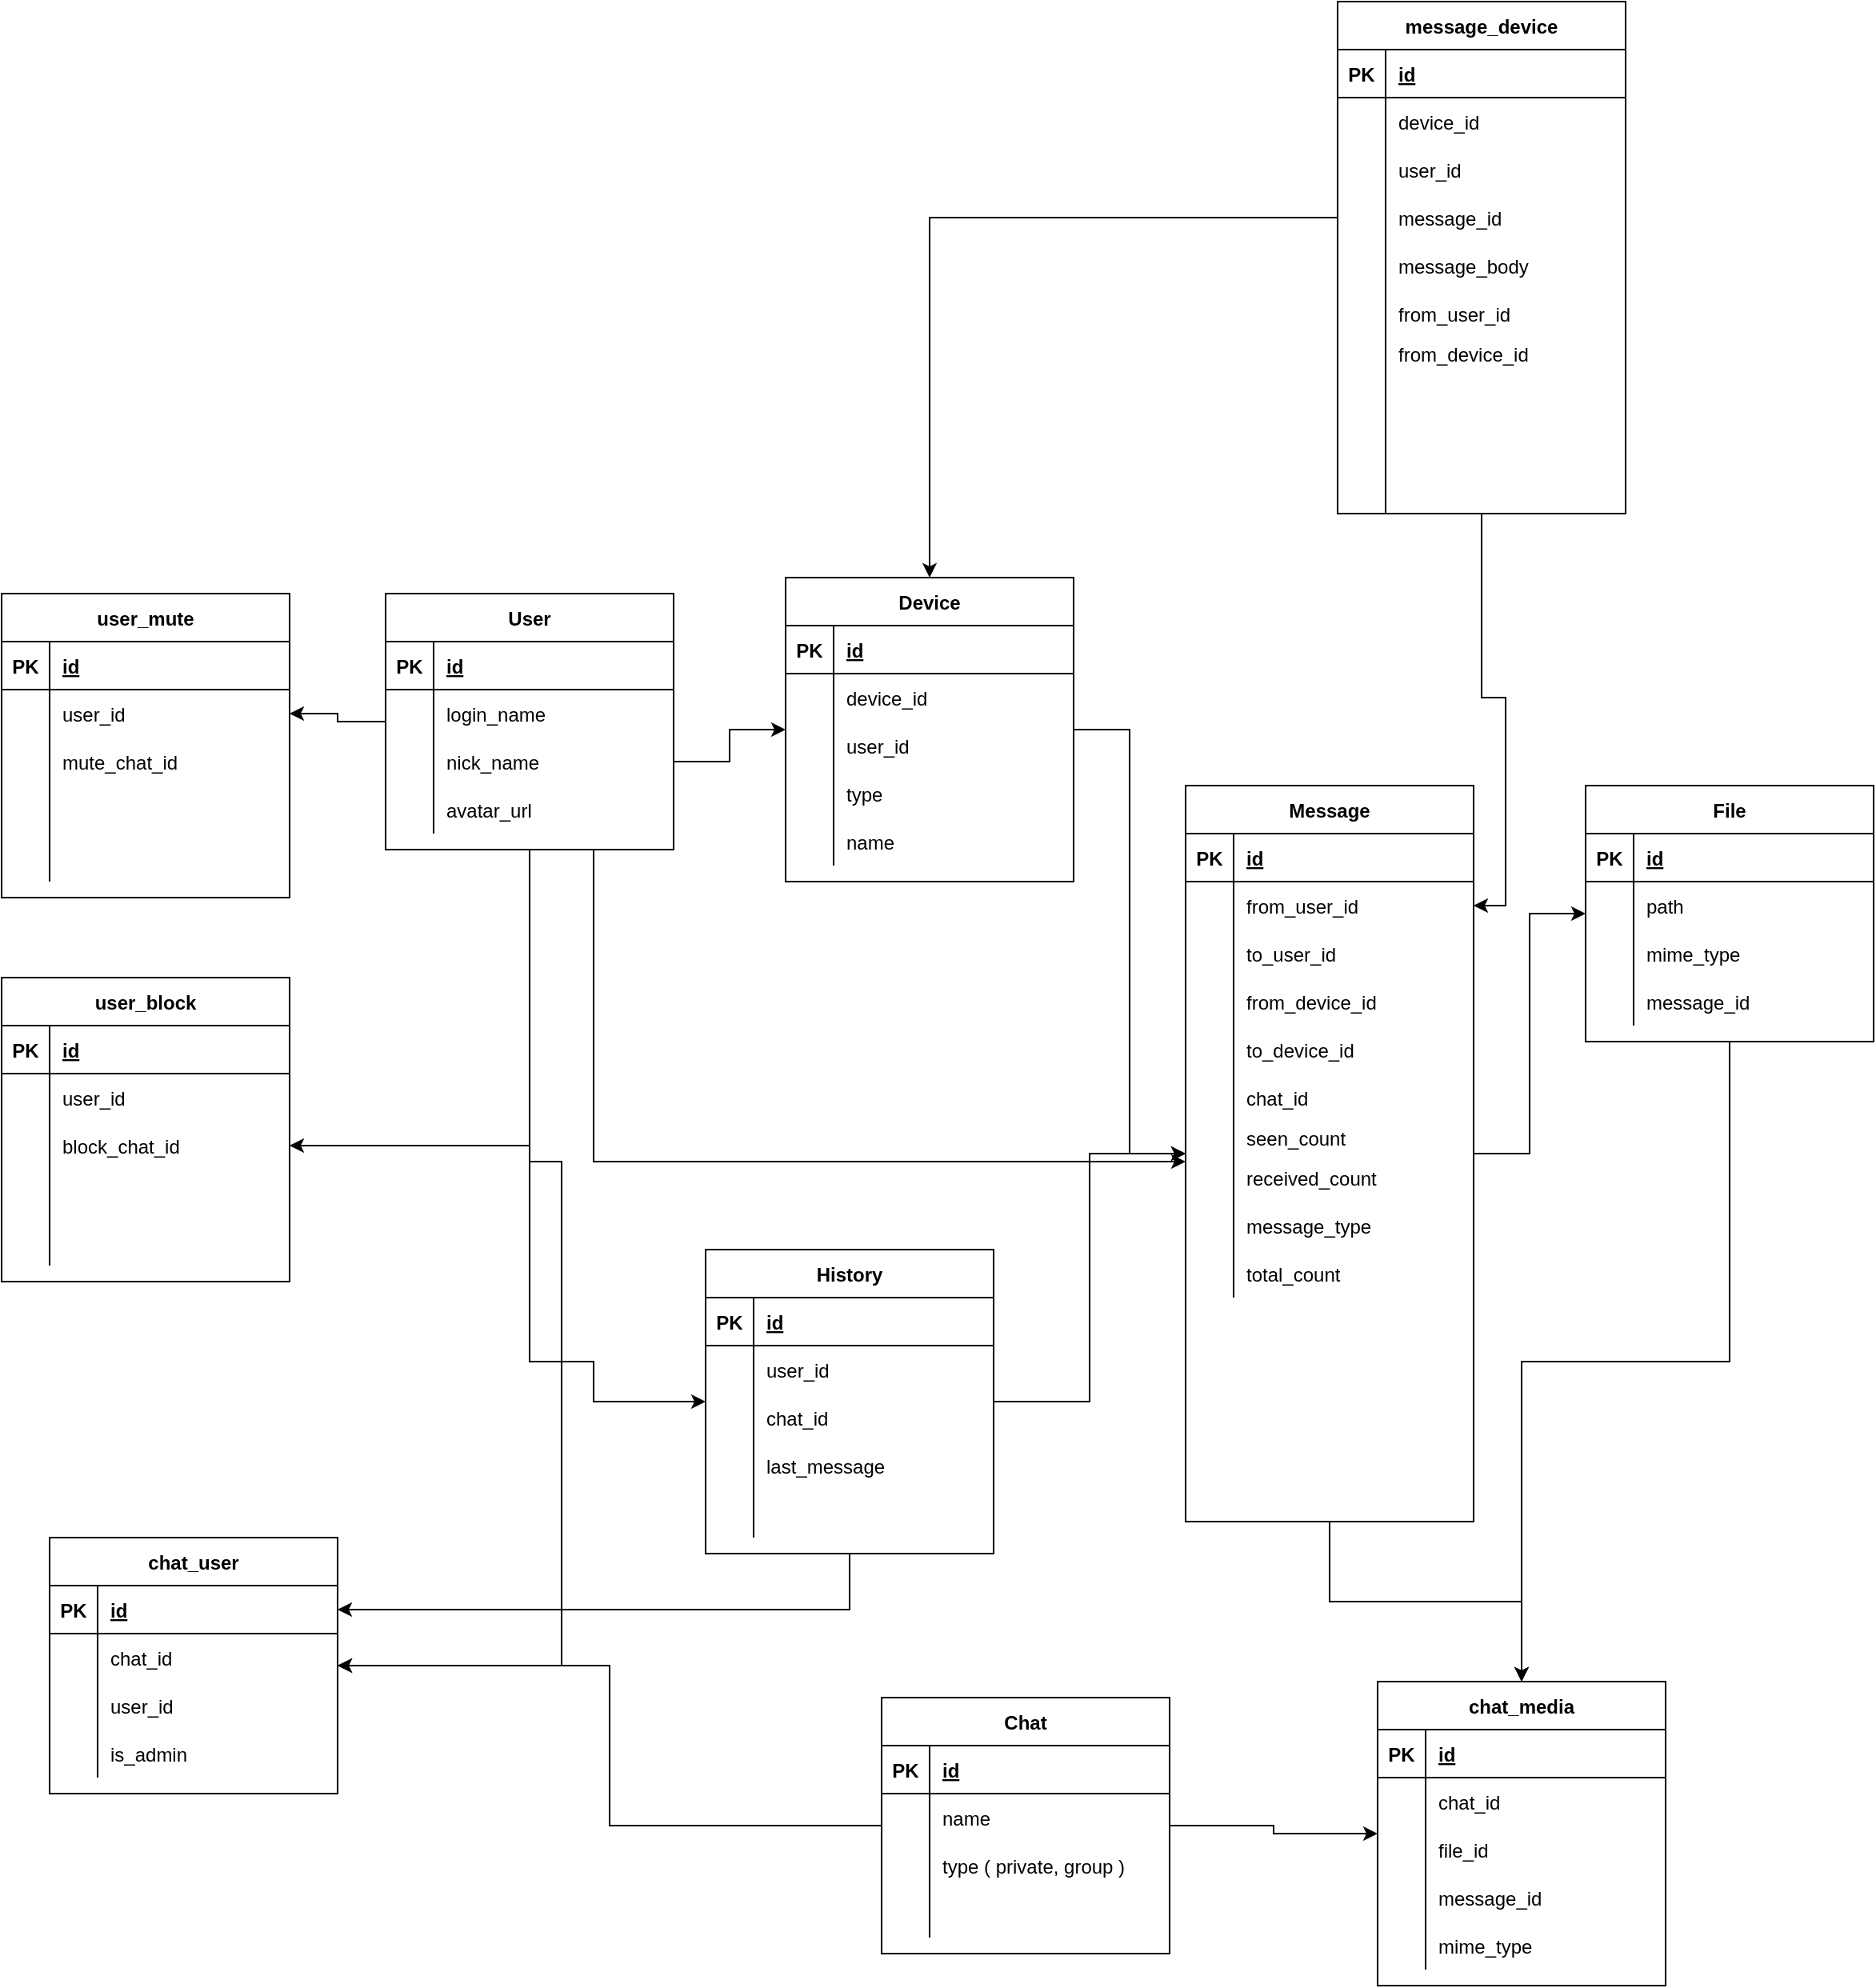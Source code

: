 <mxfile version="15.4.0" type="device"><diagram id="gyPryfoJ8D48N1dl3NvF" name="Page-1"><mxGraphModel dx="1350" dy="3155" grid="1" gridSize="10" guides="1" tooltips="1" connect="1" arrows="1" fold="1" page="1" pageScale="1" pageWidth="3300" pageHeight="2339" math="0" shadow="0"><root><mxCell id="0"/><mxCell id="1" parent="0"/><mxCell id="2RQOhblBHyLBTD1E22XD-20" style="edgeStyle=orthogonalEdgeStyle;rounded=0;orthogonalLoop=1;jettySize=auto;html=1;" parent="1" source="0TIJzp8yugXzPXEKg93_-5" target="0TIJzp8yugXzPXEKg93_-177" edge="1"><mxGeometry relative="1" as="geometry"/></mxCell><mxCell id="2RQOhblBHyLBTD1E22XD-21" style="edgeStyle=orthogonalEdgeStyle;rounded=0;orthogonalLoop=1;jettySize=auto;html=1;entryX=1;entryY=0.5;entryDx=0;entryDy=0;" parent="1" source="0TIJzp8yugXzPXEKg93_-5" target="0TIJzp8yugXzPXEKg93_-187" edge="1"><mxGeometry relative="1" as="geometry"/></mxCell><mxCell id="2RQOhblBHyLBTD1E22XD-24" style="edgeStyle=orthogonalEdgeStyle;rounded=0;orthogonalLoop=1;jettySize=auto;html=1;" parent="1" source="0TIJzp8yugXzPXEKg93_-5" target="0TIJzp8yugXzPXEKg93_-31" edge="1"><mxGeometry relative="1" as="geometry"><Array as="points"><mxPoint x="1435" y="-15"/></Array></mxGeometry></mxCell><mxCell id="2RQOhblBHyLBTD1E22XD-28" style="edgeStyle=orthogonalEdgeStyle;rounded=0;orthogonalLoop=1;jettySize=auto;html=1;" parent="1" source="0TIJzp8yugXzPXEKg93_-5" target="2RQOhblBHyLBTD1E22XD-7" edge="1"><mxGeometry relative="1" as="geometry"><Array as="points"><mxPoint x="1395" y="-15"/><mxPoint x="1415" y="-15"/></Array></mxGeometry></mxCell><mxCell id="2RQOhblBHyLBTD1E22XD-29" style="edgeStyle=orthogonalEdgeStyle;rounded=0;orthogonalLoop=1;jettySize=auto;html=1;" parent="1" source="0TIJzp8yugXzPXEKg93_-5" target="0TIJzp8yugXzPXEKg93_-44" edge="1"><mxGeometry relative="1" as="geometry"><Array as="points"><mxPoint x="1395" y="110"/><mxPoint x="1435" y="110"/><mxPoint x="1435" y="135"/></Array></mxGeometry></mxCell><mxCell id="0TIJzp8yugXzPXEKg93_-5" value="User" style="shape=table;startSize=30;container=1;collapsible=1;childLayout=tableLayout;fixedRows=1;rowLines=0;fontStyle=1;align=center;resizeLast=1;" parent="1" vertex="1"><mxGeometry x="1305" y="-370" width="180" height="160" as="geometry"/></mxCell><mxCell id="0TIJzp8yugXzPXEKg93_-6" value="" style="shape=partialRectangle;collapsible=0;dropTarget=0;pointerEvents=0;fillColor=none;top=0;left=0;bottom=1;right=0;points=[[0,0.5],[1,0.5]];portConstraint=eastwest;" parent="0TIJzp8yugXzPXEKg93_-5" vertex="1"><mxGeometry y="30" width="180" height="30" as="geometry"/></mxCell><mxCell id="0TIJzp8yugXzPXEKg93_-7" value="PK" style="shape=partialRectangle;connectable=0;fillColor=none;top=0;left=0;bottom=0;right=0;fontStyle=1;overflow=hidden;" parent="0TIJzp8yugXzPXEKg93_-6" vertex="1"><mxGeometry width="30" height="30" as="geometry"><mxRectangle width="30" height="30" as="alternateBounds"/></mxGeometry></mxCell><mxCell id="0TIJzp8yugXzPXEKg93_-8" value="id" style="shape=partialRectangle;connectable=0;fillColor=none;top=0;left=0;bottom=0;right=0;align=left;spacingLeft=6;fontStyle=5;overflow=hidden;" parent="0TIJzp8yugXzPXEKg93_-6" vertex="1"><mxGeometry x="30" width="150" height="30" as="geometry"><mxRectangle width="150" height="30" as="alternateBounds"/></mxGeometry></mxCell><mxCell id="0TIJzp8yugXzPXEKg93_-9" value="" style="shape=partialRectangle;collapsible=0;dropTarget=0;pointerEvents=0;fillColor=none;top=0;left=0;bottom=0;right=0;points=[[0,0.5],[1,0.5]];portConstraint=eastwest;" parent="0TIJzp8yugXzPXEKg93_-5" vertex="1"><mxGeometry y="60" width="180" height="30" as="geometry"/></mxCell><mxCell id="0TIJzp8yugXzPXEKg93_-10" value="" style="shape=partialRectangle;connectable=0;fillColor=none;top=0;left=0;bottom=0;right=0;editable=1;overflow=hidden;" parent="0TIJzp8yugXzPXEKg93_-9" vertex="1"><mxGeometry width="30" height="30" as="geometry"><mxRectangle width="30" height="30" as="alternateBounds"/></mxGeometry></mxCell><mxCell id="0TIJzp8yugXzPXEKg93_-11" value="login_name" style="shape=partialRectangle;connectable=0;fillColor=none;top=0;left=0;bottom=0;right=0;align=left;spacingLeft=6;overflow=hidden;" parent="0TIJzp8yugXzPXEKg93_-9" vertex="1"><mxGeometry x="30" width="150" height="30" as="geometry"><mxRectangle width="150" height="30" as="alternateBounds"/></mxGeometry></mxCell><mxCell id="0TIJzp8yugXzPXEKg93_-12" value="" style="shape=partialRectangle;collapsible=0;dropTarget=0;pointerEvents=0;fillColor=none;top=0;left=0;bottom=0;right=0;points=[[0,0.5],[1,0.5]];portConstraint=eastwest;" parent="0TIJzp8yugXzPXEKg93_-5" vertex="1"><mxGeometry y="90" width="180" height="30" as="geometry"/></mxCell><mxCell id="0TIJzp8yugXzPXEKg93_-13" value="" style="shape=partialRectangle;connectable=0;fillColor=none;top=0;left=0;bottom=0;right=0;editable=1;overflow=hidden;" parent="0TIJzp8yugXzPXEKg93_-12" vertex="1"><mxGeometry width="30" height="30" as="geometry"><mxRectangle width="30" height="30" as="alternateBounds"/></mxGeometry></mxCell><mxCell id="0TIJzp8yugXzPXEKg93_-14" value="nick_name" style="shape=partialRectangle;connectable=0;fillColor=none;top=0;left=0;bottom=0;right=0;align=left;spacingLeft=6;overflow=hidden;" parent="0TIJzp8yugXzPXEKg93_-12" vertex="1"><mxGeometry x="30" width="150" height="30" as="geometry"><mxRectangle width="150" height="30" as="alternateBounds"/></mxGeometry></mxCell><mxCell id="0TIJzp8yugXzPXEKg93_-15" value="" style="shape=partialRectangle;collapsible=0;dropTarget=0;pointerEvents=0;fillColor=none;top=0;left=0;bottom=0;right=0;points=[[0,0.5],[1,0.5]];portConstraint=eastwest;" parent="0TIJzp8yugXzPXEKg93_-5" vertex="1"><mxGeometry y="120" width="180" height="30" as="geometry"/></mxCell><mxCell id="0TIJzp8yugXzPXEKg93_-16" value="" style="shape=partialRectangle;connectable=0;fillColor=none;top=0;left=0;bottom=0;right=0;editable=1;overflow=hidden;" parent="0TIJzp8yugXzPXEKg93_-15" vertex="1"><mxGeometry width="30" height="30" as="geometry"><mxRectangle width="30" height="30" as="alternateBounds"/></mxGeometry></mxCell><mxCell id="0TIJzp8yugXzPXEKg93_-17" value="avatar_url" style="shape=partialRectangle;connectable=0;fillColor=none;top=0;left=0;bottom=0;right=0;align=left;spacingLeft=6;overflow=hidden;" parent="0TIJzp8yugXzPXEKg93_-15" vertex="1"><mxGeometry x="30" width="150" height="30" as="geometry"><mxRectangle width="150" height="30" as="alternateBounds"/></mxGeometry></mxCell><mxCell id="2RQOhblBHyLBTD1E22XD-23" style="edgeStyle=orthogonalEdgeStyle;rounded=0;orthogonalLoop=1;jettySize=auto;html=1;" parent="1" source="0TIJzp8yugXzPXEKg93_-18" target="0TIJzp8yugXzPXEKg93_-31" edge="1"><mxGeometry relative="1" as="geometry"/></mxCell><mxCell id="0TIJzp8yugXzPXEKg93_-18" value="Device" style="shape=table;startSize=30;container=1;collapsible=1;childLayout=tableLayout;fixedRows=1;rowLines=0;fontStyle=1;align=center;resizeLast=1;" parent="1" vertex="1"><mxGeometry x="1555" y="-380" width="180" height="190" as="geometry"/></mxCell><mxCell id="0TIJzp8yugXzPXEKg93_-19" value="" style="shape=partialRectangle;collapsible=0;dropTarget=0;pointerEvents=0;fillColor=none;top=0;left=0;bottom=1;right=0;points=[[0,0.5],[1,0.5]];portConstraint=eastwest;" parent="0TIJzp8yugXzPXEKg93_-18" vertex="1"><mxGeometry y="30" width="180" height="30" as="geometry"/></mxCell><mxCell id="0TIJzp8yugXzPXEKg93_-20" value="PK" style="shape=partialRectangle;connectable=0;fillColor=none;top=0;left=0;bottom=0;right=0;fontStyle=1;overflow=hidden;" parent="0TIJzp8yugXzPXEKg93_-19" vertex="1"><mxGeometry width="30" height="30" as="geometry"><mxRectangle width="30" height="30" as="alternateBounds"/></mxGeometry></mxCell><mxCell id="0TIJzp8yugXzPXEKg93_-21" value="id" style="shape=partialRectangle;connectable=0;fillColor=none;top=0;left=0;bottom=0;right=0;align=left;spacingLeft=6;fontStyle=5;overflow=hidden;" parent="0TIJzp8yugXzPXEKg93_-19" vertex="1"><mxGeometry x="30" width="150" height="30" as="geometry"><mxRectangle width="150" height="30" as="alternateBounds"/></mxGeometry></mxCell><mxCell id="0TIJzp8yugXzPXEKg93_-22" value="" style="shape=partialRectangle;collapsible=0;dropTarget=0;pointerEvents=0;fillColor=none;top=0;left=0;bottom=0;right=0;points=[[0,0.5],[1,0.5]];portConstraint=eastwest;" parent="0TIJzp8yugXzPXEKg93_-18" vertex="1"><mxGeometry y="60" width="180" height="30" as="geometry"/></mxCell><mxCell id="0TIJzp8yugXzPXEKg93_-23" value="" style="shape=partialRectangle;connectable=0;fillColor=none;top=0;left=0;bottom=0;right=0;editable=1;overflow=hidden;" parent="0TIJzp8yugXzPXEKg93_-22" vertex="1"><mxGeometry width="30" height="30" as="geometry"><mxRectangle width="30" height="30" as="alternateBounds"/></mxGeometry></mxCell><mxCell id="0TIJzp8yugXzPXEKg93_-24" value="device_id" style="shape=partialRectangle;connectable=0;fillColor=none;top=0;left=0;bottom=0;right=0;align=left;spacingLeft=6;overflow=hidden;" parent="0TIJzp8yugXzPXEKg93_-22" vertex="1"><mxGeometry x="30" width="150" height="30" as="geometry"><mxRectangle width="150" height="30" as="alternateBounds"/></mxGeometry></mxCell><mxCell id="0TIJzp8yugXzPXEKg93_-25" value="" style="shape=partialRectangle;collapsible=0;dropTarget=0;pointerEvents=0;fillColor=none;top=0;left=0;bottom=0;right=0;points=[[0,0.5],[1,0.5]];portConstraint=eastwest;" parent="0TIJzp8yugXzPXEKg93_-18" vertex="1"><mxGeometry y="90" width="180" height="30" as="geometry"/></mxCell><mxCell id="0TIJzp8yugXzPXEKg93_-26" value="" style="shape=partialRectangle;connectable=0;fillColor=none;top=0;left=0;bottom=0;right=0;editable=1;overflow=hidden;" parent="0TIJzp8yugXzPXEKg93_-25" vertex="1"><mxGeometry width="30" height="30" as="geometry"><mxRectangle width="30" height="30" as="alternateBounds"/></mxGeometry></mxCell><mxCell id="0TIJzp8yugXzPXEKg93_-27" value="user_id" style="shape=partialRectangle;connectable=0;fillColor=none;top=0;left=0;bottom=0;right=0;align=left;spacingLeft=6;overflow=hidden;" parent="0TIJzp8yugXzPXEKg93_-25" vertex="1"><mxGeometry x="30" width="150" height="30" as="geometry"><mxRectangle width="150" height="30" as="alternateBounds"/></mxGeometry></mxCell><mxCell id="0TIJzp8yugXzPXEKg93_-92" value="" style="shape=partialRectangle;collapsible=0;dropTarget=0;pointerEvents=0;fillColor=none;top=0;left=0;bottom=0;right=0;points=[[0,0.5],[1,0.5]];portConstraint=eastwest;" parent="0TIJzp8yugXzPXEKg93_-18" vertex="1"><mxGeometry y="120" width="180" height="30" as="geometry"/></mxCell><mxCell id="0TIJzp8yugXzPXEKg93_-93" value="" style="shape=partialRectangle;connectable=0;fillColor=none;top=0;left=0;bottom=0;right=0;editable=1;overflow=hidden;" parent="0TIJzp8yugXzPXEKg93_-92" vertex="1"><mxGeometry width="30" height="30" as="geometry"><mxRectangle width="30" height="30" as="alternateBounds"/></mxGeometry></mxCell><mxCell id="0TIJzp8yugXzPXEKg93_-94" value="type" style="shape=partialRectangle;connectable=0;fillColor=none;top=0;left=0;bottom=0;right=0;align=left;spacingLeft=6;overflow=hidden;" parent="0TIJzp8yugXzPXEKg93_-92" vertex="1"><mxGeometry x="30" width="150" height="30" as="geometry"><mxRectangle width="150" height="30" as="alternateBounds"/></mxGeometry></mxCell><mxCell id="0TIJzp8yugXzPXEKg93_-28" value="" style="shape=partialRectangle;collapsible=0;dropTarget=0;pointerEvents=0;fillColor=none;top=0;left=0;bottom=0;right=0;points=[[0,0.5],[1,0.5]];portConstraint=eastwest;" parent="0TIJzp8yugXzPXEKg93_-18" vertex="1"><mxGeometry y="150" width="180" height="30" as="geometry"/></mxCell><mxCell id="0TIJzp8yugXzPXEKg93_-29" value="" style="shape=partialRectangle;connectable=0;fillColor=none;top=0;left=0;bottom=0;right=0;editable=1;overflow=hidden;" parent="0TIJzp8yugXzPXEKg93_-28" vertex="1"><mxGeometry width="30" height="30" as="geometry"><mxRectangle width="30" height="30" as="alternateBounds"/></mxGeometry></mxCell><mxCell id="0TIJzp8yugXzPXEKg93_-30" value="name" style="shape=partialRectangle;connectable=0;fillColor=none;top=0;left=0;bottom=0;right=0;align=left;spacingLeft=6;overflow=hidden;" parent="0TIJzp8yugXzPXEKg93_-28" vertex="1"><mxGeometry x="30" width="150" height="30" as="geometry"><mxRectangle width="150" height="30" as="alternateBounds"/></mxGeometry></mxCell><mxCell id="2RQOhblBHyLBTD1E22XD-25" style="edgeStyle=orthogonalEdgeStyle;rounded=0;orthogonalLoop=1;jettySize=auto;html=1;" parent="1" source="0TIJzp8yugXzPXEKg93_-31" target="0TIJzp8yugXzPXEKg93_-57" edge="1"><mxGeometry relative="1" as="geometry"/></mxCell><mxCell id="2RQOhblBHyLBTD1E22XD-36" style="edgeStyle=orthogonalEdgeStyle;rounded=0;orthogonalLoop=1;jettySize=auto;html=1;" parent="1" source="0TIJzp8yugXzPXEKg93_-31" target="0TIJzp8yugXzPXEKg93_-121" edge="1"><mxGeometry relative="1" as="geometry"/></mxCell><mxCell id="0TIJzp8yugXzPXEKg93_-31" value="Message" style="shape=table;startSize=30;container=1;collapsible=1;childLayout=tableLayout;fixedRows=1;rowLines=0;fontStyle=1;align=center;resizeLast=1;" parent="1" vertex="1"><mxGeometry x="1805" y="-250" width="180" height="460" as="geometry"/></mxCell><mxCell id="0TIJzp8yugXzPXEKg93_-32" value="" style="shape=partialRectangle;collapsible=0;dropTarget=0;pointerEvents=0;fillColor=none;top=0;left=0;bottom=1;right=0;points=[[0,0.5],[1,0.5]];portConstraint=eastwest;" parent="0TIJzp8yugXzPXEKg93_-31" vertex="1"><mxGeometry y="30" width="180" height="30" as="geometry"/></mxCell><mxCell id="0TIJzp8yugXzPXEKg93_-33" value="PK" style="shape=partialRectangle;connectable=0;fillColor=none;top=0;left=0;bottom=0;right=0;fontStyle=1;overflow=hidden;" parent="0TIJzp8yugXzPXEKg93_-32" vertex="1"><mxGeometry width="30" height="30" as="geometry"><mxRectangle width="30" height="30" as="alternateBounds"/></mxGeometry></mxCell><mxCell id="0TIJzp8yugXzPXEKg93_-34" value="id" style="shape=partialRectangle;connectable=0;fillColor=none;top=0;left=0;bottom=0;right=0;align=left;spacingLeft=6;fontStyle=5;overflow=hidden;" parent="0TIJzp8yugXzPXEKg93_-32" vertex="1"><mxGeometry x="30" width="150" height="30" as="geometry"><mxRectangle width="150" height="30" as="alternateBounds"/></mxGeometry></mxCell><mxCell id="0TIJzp8yugXzPXEKg93_-35" value="" style="shape=partialRectangle;collapsible=0;dropTarget=0;pointerEvents=0;fillColor=none;top=0;left=0;bottom=0;right=0;points=[[0,0.5],[1,0.5]];portConstraint=eastwest;" parent="0TIJzp8yugXzPXEKg93_-31" vertex="1"><mxGeometry y="60" width="180" height="30" as="geometry"/></mxCell><mxCell id="0TIJzp8yugXzPXEKg93_-36" value="" style="shape=partialRectangle;connectable=0;fillColor=none;top=0;left=0;bottom=0;right=0;editable=1;overflow=hidden;" parent="0TIJzp8yugXzPXEKg93_-35" vertex="1"><mxGeometry width="30" height="30" as="geometry"><mxRectangle width="30" height="30" as="alternateBounds"/></mxGeometry></mxCell><mxCell id="0TIJzp8yugXzPXEKg93_-37" value="from_user_id" style="shape=partialRectangle;connectable=0;fillColor=none;top=0;left=0;bottom=0;right=0;align=left;spacingLeft=6;overflow=hidden;" parent="0TIJzp8yugXzPXEKg93_-35" vertex="1"><mxGeometry x="30" width="150" height="30" as="geometry"><mxRectangle width="150" height="30" as="alternateBounds"/></mxGeometry></mxCell><mxCell id="0TIJzp8yugXzPXEKg93_-38" value="" style="shape=partialRectangle;collapsible=0;dropTarget=0;pointerEvents=0;fillColor=none;top=0;left=0;bottom=0;right=0;points=[[0,0.5],[1,0.5]];portConstraint=eastwest;" parent="0TIJzp8yugXzPXEKg93_-31" vertex="1"><mxGeometry y="90" width="180" height="30" as="geometry"/></mxCell><mxCell id="0TIJzp8yugXzPXEKg93_-39" value="" style="shape=partialRectangle;connectable=0;fillColor=none;top=0;left=0;bottom=0;right=0;editable=1;overflow=hidden;" parent="0TIJzp8yugXzPXEKg93_-38" vertex="1"><mxGeometry width="30" height="30" as="geometry"><mxRectangle width="30" height="30" as="alternateBounds"/></mxGeometry></mxCell><mxCell id="0TIJzp8yugXzPXEKg93_-40" value="to_user_id" style="shape=partialRectangle;connectable=0;fillColor=none;top=0;left=0;bottom=0;right=0;align=left;spacingLeft=6;overflow=hidden;" parent="0TIJzp8yugXzPXEKg93_-38" vertex="1"><mxGeometry x="30" width="150" height="30" as="geometry"><mxRectangle width="150" height="30" as="alternateBounds"/></mxGeometry></mxCell><mxCell id="0TIJzp8yugXzPXEKg93_-83" value="" style="shape=partialRectangle;collapsible=0;dropTarget=0;pointerEvents=0;fillColor=none;top=0;left=0;bottom=0;right=0;points=[[0,0.5],[1,0.5]];portConstraint=eastwest;" parent="0TIJzp8yugXzPXEKg93_-31" vertex="1"><mxGeometry y="120" width="180" height="30" as="geometry"/></mxCell><mxCell id="0TIJzp8yugXzPXEKg93_-84" value="" style="shape=partialRectangle;connectable=0;fillColor=none;top=0;left=0;bottom=0;right=0;editable=1;overflow=hidden;" parent="0TIJzp8yugXzPXEKg93_-83" vertex="1"><mxGeometry width="30" height="30" as="geometry"><mxRectangle width="30" height="30" as="alternateBounds"/></mxGeometry></mxCell><mxCell id="0TIJzp8yugXzPXEKg93_-85" value="from_device_id" style="shape=partialRectangle;connectable=0;fillColor=none;top=0;left=0;bottom=0;right=0;align=left;spacingLeft=6;overflow=hidden;" parent="0TIJzp8yugXzPXEKg93_-83" vertex="1"><mxGeometry x="30" width="150" height="30" as="geometry"><mxRectangle width="150" height="30" as="alternateBounds"/></mxGeometry></mxCell><mxCell id="0TIJzp8yugXzPXEKg93_-80" value="" style="shape=partialRectangle;collapsible=0;dropTarget=0;pointerEvents=0;fillColor=none;top=0;left=0;bottom=0;right=0;points=[[0,0.5],[1,0.5]];portConstraint=eastwest;" parent="0TIJzp8yugXzPXEKg93_-31" vertex="1"><mxGeometry y="150" width="180" height="30" as="geometry"/></mxCell><mxCell id="0TIJzp8yugXzPXEKg93_-81" value="" style="shape=partialRectangle;connectable=0;fillColor=none;top=0;left=0;bottom=0;right=0;editable=1;overflow=hidden;" parent="0TIJzp8yugXzPXEKg93_-80" vertex="1"><mxGeometry width="30" height="30" as="geometry"><mxRectangle width="30" height="30" as="alternateBounds"/></mxGeometry></mxCell><mxCell id="0TIJzp8yugXzPXEKg93_-82" value="to_device_id" style="shape=partialRectangle;connectable=0;fillColor=none;top=0;left=0;bottom=0;right=0;align=left;spacingLeft=6;overflow=hidden;" parent="0TIJzp8yugXzPXEKg93_-80" vertex="1"><mxGeometry x="30" width="150" height="30" as="geometry"><mxRectangle width="150" height="30" as="alternateBounds"/></mxGeometry></mxCell><mxCell id="0TIJzp8yugXzPXEKg93_-77" value="" style="shape=partialRectangle;collapsible=0;dropTarget=0;pointerEvents=0;fillColor=none;top=0;left=0;bottom=0;right=0;points=[[0,0.5],[1,0.5]];portConstraint=eastwest;" parent="0TIJzp8yugXzPXEKg93_-31" vertex="1"><mxGeometry y="180" width="180" height="30" as="geometry"/></mxCell><mxCell id="0TIJzp8yugXzPXEKg93_-78" value="" style="shape=partialRectangle;connectable=0;fillColor=none;top=0;left=0;bottom=0;right=0;editable=1;overflow=hidden;" parent="0TIJzp8yugXzPXEKg93_-77" vertex="1"><mxGeometry width="30" height="30" as="geometry"><mxRectangle width="30" height="30" as="alternateBounds"/></mxGeometry></mxCell><mxCell id="0TIJzp8yugXzPXEKg93_-79" value="chat_id" style="shape=partialRectangle;connectable=0;fillColor=none;top=0;left=0;bottom=0;right=0;align=left;spacingLeft=6;overflow=hidden;" parent="0TIJzp8yugXzPXEKg93_-77" vertex="1"><mxGeometry x="30" width="150" height="30" as="geometry"><mxRectangle width="150" height="30" as="alternateBounds"/></mxGeometry></mxCell><mxCell id="0TIJzp8yugXzPXEKg93_-74" value="" style="shape=partialRectangle;collapsible=0;dropTarget=0;pointerEvents=0;fillColor=none;top=0;left=0;bottom=0;right=0;points=[[0,0.5],[1,0.5]];portConstraint=eastwest;" parent="0TIJzp8yugXzPXEKg93_-31" vertex="1"><mxGeometry y="210" width="180" height="20" as="geometry"/></mxCell><mxCell id="0TIJzp8yugXzPXEKg93_-75" value="" style="shape=partialRectangle;connectable=0;fillColor=none;top=0;left=0;bottom=0;right=0;editable=1;overflow=hidden;" parent="0TIJzp8yugXzPXEKg93_-74" vertex="1"><mxGeometry width="30" height="20" as="geometry"><mxRectangle width="30" height="20" as="alternateBounds"/></mxGeometry></mxCell><mxCell id="0TIJzp8yugXzPXEKg93_-76" value="seen_count" style="shape=partialRectangle;connectable=0;fillColor=none;top=0;left=0;bottom=0;right=0;align=left;spacingLeft=6;overflow=hidden;" parent="0TIJzp8yugXzPXEKg93_-74" vertex="1"><mxGeometry x="30" width="150" height="20" as="geometry"><mxRectangle width="150" height="20" as="alternateBounds"/></mxGeometry></mxCell><mxCell id="0TIJzp8yugXzPXEKg93_-89" value="" style="shape=partialRectangle;collapsible=0;dropTarget=0;pointerEvents=0;fillColor=none;top=0;left=0;bottom=0;right=0;points=[[0,0.5],[1,0.5]];portConstraint=eastwest;" parent="0TIJzp8yugXzPXEKg93_-31" vertex="1"><mxGeometry y="230" width="180" height="30" as="geometry"/></mxCell><mxCell id="0TIJzp8yugXzPXEKg93_-90" value="" style="shape=partialRectangle;connectable=0;fillColor=none;top=0;left=0;bottom=0;right=0;editable=1;overflow=hidden;" parent="0TIJzp8yugXzPXEKg93_-89" vertex="1"><mxGeometry width="30" height="30" as="geometry"><mxRectangle width="30" height="30" as="alternateBounds"/></mxGeometry></mxCell><mxCell id="0TIJzp8yugXzPXEKg93_-91" value="received_count" style="shape=partialRectangle;connectable=0;fillColor=none;top=0;left=0;bottom=0;right=0;align=left;spacingLeft=6;overflow=hidden;" parent="0TIJzp8yugXzPXEKg93_-89" vertex="1"><mxGeometry x="30" width="150" height="30" as="geometry"><mxRectangle width="150" height="30" as="alternateBounds"/></mxGeometry></mxCell><mxCell id="0TIJzp8yugXzPXEKg93_-86" value="" style="shape=partialRectangle;collapsible=0;dropTarget=0;pointerEvents=0;fillColor=none;top=0;left=0;bottom=0;right=0;points=[[0,0.5],[1,0.5]];portConstraint=eastwest;" parent="0TIJzp8yugXzPXEKg93_-31" vertex="1"><mxGeometry y="260" width="180" height="30" as="geometry"/></mxCell><mxCell id="0TIJzp8yugXzPXEKg93_-87" value="" style="shape=partialRectangle;connectable=0;fillColor=none;top=0;left=0;bottom=0;right=0;editable=1;overflow=hidden;" parent="0TIJzp8yugXzPXEKg93_-86" vertex="1"><mxGeometry width="30" height="30" as="geometry"><mxRectangle width="30" height="30" as="alternateBounds"/></mxGeometry></mxCell><mxCell id="0TIJzp8yugXzPXEKg93_-88" value="message_type" style="shape=partialRectangle;connectable=0;fillColor=none;top=0;left=0;bottom=0;right=0;align=left;spacingLeft=6;overflow=hidden;" parent="0TIJzp8yugXzPXEKg93_-86" vertex="1"><mxGeometry x="30" width="150" height="30" as="geometry"><mxRectangle width="150" height="30" as="alternateBounds"/></mxGeometry></mxCell><mxCell id="0TIJzp8yugXzPXEKg93_-41" value="" style="shape=partialRectangle;collapsible=0;dropTarget=0;pointerEvents=0;fillColor=none;top=0;left=0;bottom=0;right=0;points=[[0,0.5],[1,0.5]];portConstraint=eastwest;" parent="0TIJzp8yugXzPXEKg93_-31" vertex="1"><mxGeometry y="290" width="180" height="30" as="geometry"/></mxCell><mxCell id="0TIJzp8yugXzPXEKg93_-42" value="" style="shape=partialRectangle;connectable=0;fillColor=none;top=0;left=0;bottom=0;right=0;editable=1;overflow=hidden;" parent="0TIJzp8yugXzPXEKg93_-41" vertex="1"><mxGeometry width="30" height="30" as="geometry"><mxRectangle width="30" height="30" as="alternateBounds"/></mxGeometry></mxCell><mxCell id="0TIJzp8yugXzPXEKg93_-43" value="total_count" style="shape=partialRectangle;connectable=0;fillColor=none;top=0;left=0;bottom=0;right=0;align=left;spacingLeft=6;overflow=hidden;" parent="0TIJzp8yugXzPXEKg93_-41" vertex="1"><mxGeometry x="30" width="150" height="30" as="geometry"><mxRectangle width="150" height="30" as="alternateBounds"/></mxGeometry></mxCell><mxCell id="2RQOhblBHyLBTD1E22XD-30" style="edgeStyle=orthogonalEdgeStyle;rounded=0;orthogonalLoop=1;jettySize=auto;html=1;" parent="1" source="0TIJzp8yugXzPXEKg93_-44" target="2RQOhblBHyLBTD1E22XD-8" edge="1"><mxGeometry relative="1" as="geometry"/></mxCell><mxCell id="2RQOhblBHyLBTD1E22XD-31" style="edgeStyle=orthogonalEdgeStyle;rounded=0;orthogonalLoop=1;jettySize=auto;html=1;" parent="1" source="0TIJzp8yugXzPXEKg93_-44" target="0TIJzp8yugXzPXEKg93_-31" edge="1"><mxGeometry relative="1" as="geometry"/></mxCell><mxCell id="0TIJzp8yugXzPXEKg93_-44" value="History" style="shape=table;startSize=30;container=1;collapsible=1;childLayout=tableLayout;fixedRows=1;rowLines=0;fontStyle=1;align=center;resizeLast=1;" parent="1" vertex="1"><mxGeometry x="1505" y="40" width="180" height="190" as="geometry"/></mxCell><mxCell id="0TIJzp8yugXzPXEKg93_-45" value="" style="shape=partialRectangle;collapsible=0;dropTarget=0;pointerEvents=0;fillColor=none;top=0;left=0;bottom=1;right=0;points=[[0,0.5],[1,0.5]];portConstraint=eastwest;" parent="0TIJzp8yugXzPXEKg93_-44" vertex="1"><mxGeometry y="30" width="180" height="30" as="geometry"/></mxCell><mxCell id="0TIJzp8yugXzPXEKg93_-46" value="PK" style="shape=partialRectangle;connectable=0;fillColor=none;top=0;left=0;bottom=0;right=0;fontStyle=1;overflow=hidden;" parent="0TIJzp8yugXzPXEKg93_-45" vertex="1"><mxGeometry width="30" height="30" as="geometry"><mxRectangle width="30" height="30" as="alternateBounds"/></mxGeometry></mxCell><mxCell id="0TIJzp8yugXzPXEKg93_-47" value="id" style="shape=partialRectangle;connectable=0;fillColor=none;top=0;left=0;bottom=0;right=0;align=left;spacingLeft=6;fontStyle=5;overflow=hidden;" parent="0TIJzp8yugXzPXEKg93_-45" vertex="1"><mxGeometry x="30" width="150" height="30" as="geometry"><mxRectangle width="150" height="30" as="alternateBounds"/></mxGeometry></mxCell><mxCell id="0TIJzp8yugXzPXEKg93_-48" value="" style="shape=partialRectangle;collapsible=0;dropTarget=0;pointerEvents=0;fillColor=none;top=0;left=0;bottom=0;right=0;points=[[0,0.5],[1,0.5]];portConstraint=eastwest;" parent="0TIJzp8yugXzPXEKg93_-44" vertex="1"><mxGeometry y="60" width="180" height="30" as="geometry"/></mxCell><mxCell id="0TIJzp8yugXzPXEKg93_-49" value="" style="shape=partialRectangle;connectable=0;fillColor=none;top=0;left=0;bottom=0;right=0;editable=1;overflow=hidden;" parent="0TIJzp8yugXzPXEKg93_-48" vertex="1"><mxGeometry width="30" height="30" as="geometry"><mxRectangle width="30" height="30" as="alternateBounds"/></mxGeometry></mxCell><mxCell id="0TIJzp8yugXzPXEKg93_-50" value="user_id" style="shape=partialRectangle;connectable=0;fillColor=none;top=0;left=0;bottom=0;right=0;align=left;spacingLeft=6;overflow=hidden;" parent="0TIJzp8yugXzPXEKg93_-48" vertex="1"><mxGeometry x="30" width="150" height="30" as="geometry"><mxRectangle width="150" height="30" as="alternateBounds"/></mxGeometry></mxCell><mxCell id="2RQOhblBHyLBTD1E22XD-4" value="" style="shape=partialRectangle;collapsible=0;dropTarget=0;pointerEvents=0;fillColor=none;top=0;left=0;bottom=0;right=0;points=[[0,0.5],[1,0.5]];portConstraint=eastwest;" parent="0TIJzp8yugXzPXEKg93_-44" vertex="1"><mxGeometry y="90" width="180" height="30" as="geometry"/></mxCell><mxCell id="2RQOhblBHyLBTD1E22XD-5" value="" style="shape=partialRectangle;connectable=0;fillColor=none;top=0;left=0;bottom=0;right=0;editable=1;overflow=hidden;" parent="2RQOhblBHyLBTD1E22XD-4" vertex="1"><mxGeometry width="30" height="30" as="geometry"><mxRectangle width="30" height="30" as="alternateBounds"/></mxGeometry></mxCell><mxCell id="2RQOhblBHyLBTD1E22XD-6" value="chat_id" style="shape=partialRectangle;connectable=0;fillColor=none;top=0;left=0;bottom=0;right=0;align=left;spacingLeft=6;overflow=hidden;" parent="2RQOhblBHyLBTD1E22XD-4" vertex="1"><mxGeometry x="30" width="150" height="30" as="geometry"><mxRectangle width="150" height="30" as="alternateBounds"/></mxGeometry></mxCell><mxCell id="0TIJzp8yugXzPXEKg93_-51" value="" style="shape=partialRectangle;collapsible=0;dropTarget=0;pointerEvents=0;fillColor=none;top=0;left=0;bottom=0;right=0;points=[[0,0.5],[1,0.5]];portConstraint=eastwest;" parent="0TIJzp8yugXzPXEKg93_-44" vertex="1"><mxGeometry y="120" width="180" height="30" as="geometry"/></mxCell><mxCell id="0TIJzp8yugXzPXEKg93_-52" value="" style="shape=partialRectangle;connectable=0;fillColor=none;top=0;left=0;bottom=0;right=0;editable=1;overflow=hidden;" parent="0TIJzp8yugXzPXEKg93_-51" vertex="1"><mxGeometry width="30" height="30" as="geometry"><mxRectangle width="30" height="30" as="alternateBounds"/></mxGeometry></mxCell><mxCell id="0TIJzp8yugXzPXEKg93_-53" value="last_message" style="shape=partialRectangle;connectable=0;fillColor=none;top=0;left=0;bottom=0;right=0;align=left;spacingLeft=6;overflow=hidden;" parent="0TIJzp8yugXzPXEKg93_-51" vertex="1"><mxGeometry x="30" width="150" height="30" as="geometry"><mxRectangle width="150" height="30" as="alternateBounds"/></mxGeometry></mxCell><mxCell id="0TIJzp8yugXzPXEKg93_-54" value="" style="shape=partialRectangle;collapsible=0;dropTarget=0;pointerEvents=0;fillColor=none;top=0;left=0;bottom=0;right=0;points=[[0,0.5],[1,0.5]];portConstraint=eastwest;" parent="0TIJzp8yugXzPXEKg93_-44" vertex="1"><mxGeometry y="150" width="180" height="30" as="geometry"/></mxCell><mxCell id="0TIJzp8yugXzPXEKg93_-55" value="" style="shape=partialRectangle;connectable=0;fillColor=none;top=0;left=0;bottom=0;right=0;editable=1;overflow=hidden;" parent="0TIJzp8yugXzPXEKg93_-54" vertex="1"><mxGeometry width="30" height="30" as="geometry"><mxRectangle width="30" height="30" as="alternateBounds"/></mxGeometry></mxCell><mxCell id="0TIJzp8yugXzPXEKg93_-56" value="" style="shape=partialRectangle;connectable=0;fillColor=none;top=0;left=0;bottom=0;right=0;align=left;spacingLeft=6;overflow=hidden;" parent="0TIJzp8yugXzPXEKg93_-54" vertex="1"><mxGeometry x="30" width="150" height="30" as="geometry"><mxRectangle width="150" height="30" as="alternateBounds"/></mxGeometry></mxCell><mxCell id="2RQOhblBHyLBTD1E22XD-32" style="edgeStyle=orthogonalEdgeStyle;rounded=0;orthogonalLoop=1;jettySize=auto;html=1;" parent="1" source="0TIJzp8yugXzPXEKg93_-57" target="0TIJzp8yugXzPXEKg93_-121" edge="1"><mxGeometry relative="1" as="geometry"/></mxCell><mxCell id="0TIJzp8yugXzPXEKg93_-57" value="File" style="shape=table;startSize=30;container=1;collapsible=1;childLayout=tableLayout;fixedRows=1;rowLines=0;fontStyle=1;align=center;resizeLast=1;" parent="1" vertex="1"><mxGeometry x="2055" y="-250" width="180" height="160" as="geometry"/></mxCell><mxCell id="0TIJzp8yugXzPXEKg93_-58" value="" style="shape=partialRectangle;collapsible=0;dropTarget=0;pointerEvents=0;fillColor=none;top=0;left=0;bottom=1;right=0;points=[[0,0.5],[1,0.5]];portConstraint=eastwest;" parent="0TIJzp8yugXzPXEKg93_-57" vertex="1"><mxGeometry y="30" width="180" height="30" as="geometry"/></mxCell><mxCell id="0TIJzp8yugXzPXEKg93_-59" value="PK" style="shape=partialRectangle;connectable=0;fillColor=none;top=0;left=0;bottom=0;right=0;fontStyle=1;overflow=hidden;" parent="0TIJzp8yugXzPXEKg93_-58" vertex="1"><mxGeometry width="30" height="30" as="geometry"><mxRectangle width="30" height="30" as="alternateBounds"/></mxGeometry></mxCell><mxCell id="0TIJzp8yugXzPXEKg93_-60" value="id" style="shape=partialRectangle;connectable=0;fillColor=none;top=0;left=0;bottom=0;right=0;align=left;spacingLeft=6;fontStyle=5;overflow=hidden;" parent="0TIJzp8yugXzPXEKg93_-58" vertex="1"><mxGeometry x="30" width="150" height="30" as="geometry"><mxRectangle width="150" height="30" as="alternateBounds"/></mxGeometry></mxCell><mxCell id="0TIJzp8yugXzPXEKg93_-61" value="" style="shape=partialRectangle;collapsible=0;dropTarget=0;pointerEvents=0;fillColor=none;top=0;left=0;bottom=0;right=0;points=[[0,0.5],[1,0.5]];portConstraint=eastwest;" parent="0TIJzp8yugXzPXEKg93_-57" vertex="1"><mxGeometry y="60" width="180" height="30" as="geometry"/></mxCell><mxCell id="0TIJzp8yugXzPXEKg93_-62" value="" style="shape=partialRectangle;connectable=0;fillColor=none;top=0;left=0;bottom=0;right=0;editable=1;overflow=hidden;" parent="0TIJzp8yugXzPXEKg93_-61" vertex="1"><mxGeometry width="30" height="30" as="geometry"><mxRectangle width="30" height="30" as="alternateBounds"/></mxGeometry></mxCell><mxCell id="0TIJzp8yugXzPXEKg93_-63" value="path" style="shape=partialRectangle;connectable=0;fillColor=none;top=0;left=0;bottom=0;right=0;align=left;spacingLeft=6;overflow=hidden;" parent="0TIJzp8yugXzPXEKg93_-61" vertex="1"><mxGeometry x="30" width="150" height="30" as="geometry"><mxRectangle width="150" height="30" as="alternateBounds"/></mxGeometry></mxCell><mxCell id="0TIJzp8yugXzPXEKg93_-64" value="" style="shape=partialRectangle;collapsible=0;dropTarget=0;pointerEvents=0;fillColor=none;top=0;left=0;bottom=0;right=0;points=[[0,0.5],[1,0.5]];portConstraint=eastwest;" parent="0TIJzp8yugXzPXEKg93_-57" vertex="1"><mxGeometry y="90" width="180" height="30" as="geometry"/></mxCell><mxCell id="0TIJzp8yugXzPXEKg93_-65" value="" style="shape=partialRectangle;connectable=0;fillColor=none;top=0;left=0;bottom=0;right=0;editable=1;overflow=hidden;" parent="0TIJzp8yugXzPXEKg93_-64" vertex="1"><mxGeometry width="30" height="30" as="geometry"><mxRectangle width="30" height="30" as="alternateBounds"/></mxGeometry></mxCell><mxCell id="0TIJzp8yugXzPXEKg93_-66" value="mime_type" style="shape=partialRectangle;connectable=0;fillColor=none;top=0;left=0;bottom=0;right=0;align=left;spacingLeft=6;overflow=hidden;" parent="0TIJzp8yugXzPXEKg93_-64" vertex="1"><mxGeometry x="30" width="150" height="30" as="geometry"><mxRectangle width="150" height="30" as="alternateBounds"/></mxGeometry></mxCell><mxCell id="0TIJzp8yugXzPXEKg93_-67" value="" style="shape=partialRectangle;collapsible=0;dropTarget=0;pointerEvents=0;fillColor=none;top=0;left=0;bottom=0;right=0;points=[[0,0.5],[1,0.5]];portConstraint=eastwest;" parent="0TIJzp8yugXzPXEKg93_-57" vertex="1"><mxGeometry y="120" width="180" height="30" as="geometry"/></mxCell><mxCell id="0TIJzp8yugXzPXEKg93_-68" value="" style="shape=partialRectangle;connectable=0;fillColor=none;top=0;left=0;bottom=0;right=0;editable=1;overflow=hidden;" parent="0TIJzp8yugXzPXEKg93_-67" vertex="1"><mxGeometry width="30" height="30" as="geometry"><mxRectangle width="30" height="30" as="alternateBounds"/></mxGeometry></mxCell><mxCell id="0TIJzp8yugXzPXEKg93_-69" value="message_id" style="shape=partialRectangle;connectable=0;fillColor=none;top=0;left=0;bottom=0;right=0;align=left;spacingLeft=6;overflow=hidden;" parent="0TIJzp8yugXzPXEKg93_-67" vertex="1"><mxGeometry x="30" width="150" height="30" as="geometry"><mxRectangle width="150" height="30" as="alternateBounds"/></mxGeometry></mxCell><mxCell id="2RQOhblBHyLBTD1E22XD-26" style="edgeStyle=orthogonalEdgeStyle;rounded=0;orthogonalLoop=1;jettySize=auto;html=1;" parent="1" source="0TIJzp8yugXzPXEKg93_-95" target="0TIJzp8yugXzPXEKg93_-121" edge="1"><mxGeometry relative="1" as="geometry"/></mxCell><mxCell id="2RQOhblBHyLBTD1E22XD-27" style="edgeStyle=orthogonalEdgeStyle;rounded=0;orthogonalLoop=1;jettySize=auto;html=1;" parent="1" source="0TIJzp8yugXzPXEKg93_-95" target="2RQOhblBHyLBTD1E22XD-7" edge="1"><mxGeometry relative="1" as="geometry"/></mxCell><mxCell id="0TIJzp8yugXzPXEKg93_-95" value="Chat" style="shape=table;startSize=30;container=1;collapsible=1;childLayout=tableLayout;fixedRows=1;rowLines=0;fontStyle=1;align=center;resizeLast=1;" parent="1" vertex="1"><mxGeometry x="1615" y="320" width="180" height="160" as="geometry"/></mxCell><mxCell id="0TIJzp8yugXzPXEKg93_-96" value="" style="shape=partialRectangle;collapsible=0;dropTarget=0;pointerEvents=0;fillColor=none;top=0;left=0;bottom=1;right=0;points=[[0,0.5],[1,0.5]];portConstraint=eastwest;" parent="0TIJzp8yugXzPXEKg93_-95" vertex="1"><mxGeometry y="30" width="180" height="30" as="geometry"/></mxCell><mxCell id="0TIJzp8yugXzPXEKg93_-97" value="PK" style="shape=partialRectangle;connectable=0;fillColor=none;top=0;left=0;bottom=0;right=0;fontStyle=1;overflow=hidden;" parent="0TIJzp8yugXzPXEKg93_-96" vertex="1"><mxGeometry width="30" height="30" as="geometry"><mxRectangle width="30" height="30" as="alternateBounds"/></mxGeometry></mxCell><mxCell id="0TIJzp8yugXzPXEKg93_-98" value="id" style="shape=partialRectangle;connectable=0;fillColor=none;top=0;left=0;bottom=0;right=0;align=left;spacingLeft=6;fontStyle=5;overflow=hidden;" parent="0TIJzp8yugXzPXEKg93_-96" vertex="1"><mxGeometry x="30" width="150" height="30" as="geometry"><mxRectangle width="150" height="30" as="alternateBounds"/></mxGeometry></mxCell><mxCell id="0TIJzp8yugXzPXEKg93_-99" value="" style="shape=partialRectangle;collapsible=0;dropTarget=0;pointerEvents=0;fillColor=none;top=0;left=0;bottom=0;right=0;points=[[0,0.5],[1,0.5]];portConstraint=eastwest;" parent="0TIJzp8yugXzPXEKg93_-95" vertex="1"><mxGeometry y="60" width="180" height="30" as="geometry"/></mxCell><mxCell id="0TIJzp8yugXzPXEKg93_-100" value="" style="shape=partialRectangle;connectable=0;fillColor=none;top=0;left=0;bottom=0;right=0;editable=1;overflow=hidden;" parent="0TIJzp8yugXzPXEKg93_-99" vertex="1"><mxGeometry width="30" height="30" as="geometry"><mxRectangle width="30" height="30" as="alternateBounds"/></mxGeometry></mxCell><mxCell id="0TIJzp8yugXzPXEKg93_-101" value="name" style="shape=partialRectangle;connectable=0;fillColor=none;top=0;left=0;bottom=0;right=0;align=left;spacingLeft=6;overflow=hidden;" parent="0TIJzp8yugXzPXEKg93_-99" vertex="1"><mxGeometry x="30" width="150" height="30" as="geometry"><mxRectangle width="150" height="30" as="alternateBounds"/></mxGeometry></mxCell><mxCell id="0TIJzp8yugXzPXEKg93_-102" value="" style="shape=partialRectangle;collapsible=0;dropTarget=0;pointerEvents=0;fillColor=none;top=0;left=0;bottom=0;right=0;points=[[0,0.5],[1,0.5]];portConstraint=eastwest;" parent="0TIJzp8yugXzPXEKg93_-95" vertex="1"><mxGeometry y="90" width="180" height="30" as="geometry"/></mxCell><mxCell id="0TIJzp8yugXzPXEKg93_-103" value="" style="shape=partialRectangle;connectable=0;fillColor=none;top=0;left=0;bottom=0;right=0;editable=1;overflow=hidden;" parent="0TIJzp8yugXzPXEKg93_-102" vertex="1"><mxGeometry width="30" height="30" as="geometry"><mxRectangle width="30" height="30" as="alternateBounds"/></mxGeometry></mxCell><mxCell id="0TIJzp8yugXzPXEKg93_-104" value="type ( private, group )" style="shape=partialRectangle;connectable=0;fillColor=none;top=0;left=0;bottom=0;right=0;align=left;spacingLeft=6;overflow=hidden;" parent="0TIJzp8yugXzPXEKg93_-102" vertex="1"><mxGeometry x="30" width="150" height="30" as="geometry"><mxRectangle width="150" height="30" as="alternateBounds"/></mxGeometry></mxCell><mxCell id="0TIJzp8yugXzPXEKg93_-105" value="" style="shape=partialRectangle;collapsible=0;dropTarget=0;pointerEvents=0;fillColor=none;top=0;left=0;bottom=0;right=0;points=[[0,0.5],[1,0.5]];portConstraint=eastwest;" parent="0TIJzp8yugXzPXEKg93_-95" vertex="1"><mxGeometry y="120" width="180" height="30" as="geometry"/></mxCell><mxCell id="0TIJzp8yugXzPXEKg93_-106" value="" style="shape=partialRectangle;connectable=0;fillColor=none;top=0;left=0;bottom=0;right=0;editable=1;overflow=hidden;" parent="0TIJzp8yugXzPXEKg93_-105" vertex="1"><mxGeometry width="30" height="30" as="geometry"><mxRectangle width="30" height="30" as="alternateBounds"/></mxGeometry></mxCell><mxCell id="0TIJzp8yugXzPXEKg93_-107" value="" style="shape=partialRectangle;connectable=0;fillColor=none;top=0;left=0;bottom=0;right=0;align=left;spacingLeft=6;overflow=hidden;" parent="0TIJzp8yugXzPXEKg93_-105" vertex="1"><mxGeometry x="30" width="150" height="30" as="geometry"><mxRectangle width="150" height="30" as="alternateBounds"/></mxGeometry></mxCell><mxCell id="0TIJzp8yugXzPXEKg93_-121" value="chat_media" style="shape=table;startSize=30;container=1;collapsible=1;childLayout=tableLayout;fixedRows=1;rowLines=0;fontStyle=1;align=center;resizeLast=1;" parent="1" vertex="1"><mxGeometry x="1925" y="310" width="180" height="190" as="geometry"/></mxCell><mxCell id="0TIJzp8yugXzPXEKg93_-122" value="" style="shape=partialRectangle;collapsible=0;dropTarget=0;pointerEvents=0;fillColor=none;top=0;left=0;bottom=1;right=0;points=[[0,0.5],[1,0.5]];portConstraint=eastwest;" parent="0TIJzp8yugXzPXEKg93_-121" vertex="1"><mxGeometry y="30" width="180" height="30" as="geometry"/></mxCell><mxCell id="0TIJzp8yugXzPXEKg93_-123" value="PK" style="shape=partialRectangle;connectable=0;fillColor=none;top=0;left=0;bottom=0;right=0;fontStyle=1;overflow=hidden;" parent="0TIJzp8yugXzPXEKg93_-122" vertex="1"><mxGeometry width="30" height="30" as="geometry"><mxRectangle width="30" height="30" as="alternateBounds"/></mxGeometry></mxCell><mxCell id="0TIJzp8yugXzPXEKg93_-124" value="id" style="shape=partialRectangle;connectable=0;fillColor=none;top=0;left=0;bottom=0;right=0;align=left;spacingLeft=6;fontStyle=5;overflow=hidden;" parent="0TIJzp8yugXzPXEKg93_-122" vertex="1"><mxGeometry x="30" width="150" height="30" as="geometry"><mxRectangle width="150" height="30" as="alternateBounds"/></mxGeometry></mxCell><mxCell id="0TIJzp8yugXzPXEKg93_-125" value="" style="shape=partialRectangle;collapsible=0;dropTarget=0;pointerEvents=0;fillColor=none;top=0;left=0;bottom=0;right=0;points=[[0,0.5],[1,0.5]];portConstraint=eastwest;" parent="0TIJzp8yugXzPXEKg93_-121" vertex="1"><mxGeometry y="60" width="180" height="30" as="geometry"/></mxCell><mxCell id="0TIJzp8yugXzPXEKg93_-126" value="" style="shape=partialRectangle;connectable=0;fillColor=none;top=0;left=0;bottom=0;right=0;editable=1;overflow=hidden;" parent="0TIJzp8yugXzPXEKg93_-125" vertex="1"><mxGeometry width="30" height="30" as="geometry"><mxRectangle width="30" height="30" as="alternateBounds"/></mxGeometry></mxCell><mxCell id="0TIJzp8yugXzPXEKg93_-127" value="chat_id" style="shape=partialRectangle;connectable=0;fillColor=none;top=0;left=0;bottom=0;right=0;align=left;spacingLeft=6;overflow=hidden;" parent="0TIJzp8yugXzPXEKg93_-125" vertex="1"><mxGeometry x="30" width="150" height="30" as="geometry"><mxRectangle width="150" height="30" as="alternateBounds"/></mxGeometry></mxCell><mxCell id="2RQOhblBHyLBTD1E22XD-33" value="" style="shape=partialRectangle;collapsible=0;dropTarget=0;pointerEvents=0;fillColor=none;top=0;left=0;bottom=0;right=0;points=[[0,0.5],[1,0.5]];portConstraint=eastwest;" parent="0TIJzp8yugXzPXEKg93_-121" vertex="1"><mxGeometry y="90" width="180" height="30" as="geometry"/></mxCell><mxCell id="2RQOhblBHyLBTD1E22XD-34" value="" style="shape=partialRectangle;connectable=0;fillColor=none;top=0;left=0;bottom=0;right=0;editable=1;overflow=hidden;" parent="2RQOhblBHyLBTD1E22XD-33" vertex="1"><mxGeometry width="30" height="30" as="geometry"><mxRectangle width="30" height="30" as="alternateBounds"/></mxGeometry></mxCell><mxCell id="2RQOhblBHyLBTD1E22XD-35" value="file_id" style="shape=partialRectangle;connectable=0;fillColor=none;top=0;left=0;bottom=0;right=0;align=left;spacingLeft=6;overflow=hidden;" parent="2RQOhblBHyLBTD1E22XD-33" vertex="1"><mxGeometry x="30" width="150" height="30" as="geometry"><mxRectangle width="150" height="30" as="alternateBounds"/></mxGeometry></mxCell><mxCell id="0TIJzp8yugXzPXEKg93_-128" value="" style="shape=partialRectangle;collapsible=0;dropTarget=0;pointerEvents=0;fillColor=none;top=0;left=0;bottom=0;right=0;points=[[0,0.5],[1,0.5]];portConstraint=eastwest;" parent="0TIJzp8yugXzPXEKg93_-121" vertex="1"><mxGeometry y="120" width="180" height="30" as="geometry"/></mxCell><mxCell id="0TIJzp8yugXzPXEKg93_-129" value="" style="shape=partialRectangle;connectable=0;fillColor=none;top=0;left=0;bottom=0;right=0;editable=1;overflow=hidden;" parent="0TIJzp8yugXzPXEKg93_-128" vertex="1"><mxGeometry width="30" height="30" as="geometry"><mxRectangle width="30" height="30" as="alternateBounds"/></mxGeometry></mxCell><mxCell id="0TIJzp8yugXzPXEKg93_-130" value="message_id" style="shape=partialRectangle;connectable=0;fillColor=none;top=0;left=0;bottom=0;right=0;align=left;spacingLeft=6;overflow=hidden;" parent="0TIJzp8yugXzPXEKg93_-128" vertex="1"><mxGeometry x="30" width="150" height="30" as="geometry"><mxRectangle width="150" height="30" as="alternateBounds"/></mxGeometry></mxCell><mxCell id="0TIJzp8yugXzPXEKg93_-131" value="" style="shape=partialRectangle;collapsible=0;dropTarget=0;pointerEvents=0;fillColor=none;top=0;left=0;bottom=0;right=0;points=[[0,0.5],[1,0.5]];portConstraint=eastwest;" parent="0TIJzp8yugXzPXEKg93_-121" vertex="1"><mxGeometry y="150" width="180" height="30" as="geometry"/></mxCell><mxCell id="0TIJzp8yugXzPXEKg93_-132" value="" style="shape=partialRectangle;connectable=0;fillColor=none;top=0;left=0;bottom=0;right=0;editable=1;overflow=hidden;" parent="0TIJzp8yugXzPXEKg93_-131" vertex="1"><mxGeometry width="30" height="30" as="geometry"><mxRectangle width="30" height="30" as="alternateBounds"/></mxGeometry></mxCell><mxCell id="0TIJzp8yugXzPXEKg93_-133" value="mime_type" style="shape=partialRectangle;connectable=0;fillColor=none;top=0;left=0;bottom=0;right=0;align=left;spacingLeft=6;overflow=hidden;" parent="0TIJzp8yugXzPXEKg93_-131" vertex="1"><mxGeometry x="30" width="150" height="30" as="geometry"><mxRectangle width="150" height="30" as="alternateBounds"/></mxGeometry></mxCell><mxCell id="0TIJzp8yugXzPXEKg93_-160" value="user_block" style="shape=table;startSize=30;container=1;collapsible=1;childLayout=tableLayout;fixedRows=1;rowLines=0;fontStyle=1;align=center;resizeLast=1;" parent="1" vertex="1"><mxGeometry x="1065" y="-130" width="180" height="190" as="geometry"/></mxCell><mxCell id="0TIJzp8yugXzPXEKg93_-161" value="" style="shape=partialRectangle;collapsible=0;dropTarget=0;pointerEvents=0;fillColor=none;top=0;left=0;bottom=1;right=0;points=[[0,0.5],[1,0.5]];portConstraint=eastwest;" parent="0TIJzp8yugXzPXEKg93_-160" vertex="1"><mxGeometry y="30" width="180" height="30" as="geometry"/></mxCell><mxCell id="0TIJzp8yugXzPXEKg93_-162" value="PK" style="shape=partialRectangle;connectable=0;fillColor=none;top=0;left=0;bottom=0;right=0;fontStyle=1;overflow=hidden;" parent="0TIJzp8yugXzPXEKg93_-161" vertex="1"><mxGeometry width="30" height="30" as="geometry"><mxRectangle width="30" height="30" as="alternateBounds"/></mxGeometry></mxCell><mxCell id="0TIJzp8yugXzPXEKg93_-163" value="id" style="shape=partialRectangle;connectable=0;fillColor=none;top=0;left=0;bottom=0;right=0;align=left;spacingLeft=6;fontStyle=5;overflow=hidden;" parent="0TIJzp8yugXzPXEKg93_-161" vertex="1"><mxGeometry x="30" width="150" height="30" as="geometry"><mxRectangle width="150" height="30" as="alternateBounds"/></mxGeometry></mxCell><mxCell id="0TIJzp8yugXzPXEKg93_-164" value="" style="shape=partialRectangle;collapsible=0;dropTarget=0;pointerEvents=0;fillColor=none;top=0;left=0;bottom=0;right=0;points=[[0,0.5],[1,0.5]];portConstraint=eastwest;" parent="0TIJzp8yugXzPXEKg93_-160" vertex="1"><mxGeometry y="60" width="180" height="30" as="geometry"/></mxCell><mxCell id="0TIJzp8yugXzPXEKg93_-165" value="" style="shape=partialRectangle;connectable=0;fillColor=none;top=0;left=0;bottom=0;right=0;editable=1;overflow=hidden;" parent="0TIJzp8yugXzPXEKg93_-164" vertex="1"><mxGeometry width="30" height="30" as="geometry"><mxRectangle width="30" height="30" as="alternateBounds"/></mxGeometry></mxCell><mxCell id="0TIJzp8yugXzPXEKg93_-166" value="user_id" style="shape=partialRectangle;connectable=0;fillColor=none;top=0;left=0;bottom=0;right=0;align=left;spacingLeft=6;overflow=hidden;" parent="0TIJzp8yugXzPXEKg93_-164" vertex="1"><mxGeometry x="30" width="150" height="30" as="geometry"><mxRectangle width="150" height="30" as="alternateBounds"/></mxGeometry></mxCell><mxCell id="0TIJzp8yugXzPXEKg93_-187" value="" style="shape=partialRectangle;collapsible=0;dropTarget=0;pointerEvents=0;fillColor=none;top=0;left=0;bottom=0;right=0;points=[[0,0.5],[1,0.5]];portConstraint=eastwest;" parent="0TIJzp8yugXzPXEKg93_-160" vertex="1"><mxGeometry y="90" width="180" height="30" as="geometry"/></mxCell><mxCell id="0TIJzp8yugXzPXEKg93_-188" value="" style="shape=partialRectangle;connectable=0;fillColor=none;top=0;left=0;bottom=0;right=0;editable=1;overflow=hidden;" parent="0TIJzp8yugXzPXEKg93_-187" vertex="1"><mxGeometry width="30" height="30" as="geometry"><mxRectangle width="30" height="30" as="alternateBounds"/></mxGeometry></mxCell><mxCell id="0TIJzp8yugXzPXEKg93_-189" value="block_chat_id" style="shape=partialRectangle;connectable=0;fillColor=none;top=0;left=0;bottom=0;right=0;align=left;spacingLeft=6;overflow=hidden;" parent="0TIJzp8yugXzPXEKg93_-187" vertex="1"><mxGeometry x="30" width="150" height="30" as="geometry"><mxRectangle width="150" height="30" as="alternateBounds"/></mxGeometry></mxCell><mxCell id="0TIJzp8yugXzPXEKg93_-167" value="" style="shape=partialRectangle;collapsible=0;dropTarget=0;pointerEvents=0;fillColor=none;top=0;left=0;bottom=0;right=0;points=[[0,0.5],[1,0.5]];portConstraint=eastwest;" parent="0TIJzp8yugXzPXEKg93_-160" vertex="1"><mxGeometry y="120" width="180" height="30" as="geometry"/></mxCell><mxCell id="0TIJzp8yugXzPXEKg93_-168" value="" style="shape=partialRectangle;connectable=0;fillColor=none;top=0;left=0;bottom=0;right=0;editable=1;overflow=hidden;" parent="0TIJzp8yugXzPXEKg93_-167" vertex="1"><mxGeometry width="30" height="30" as="geometry"><mxRectangle width="30" height="30" as="alternateBounds"/></mxGeometry></mxCell><mxCell id="0TIJzp8yugXzPXEKg93_-169" value="" style="shape=partialRectangle;connectable=0;fillColor=none;top=0;left=0;bottom=0;right=0;align=left;spacingLeft=6;overflow=hidden;" parent="0TIJzp8yugXzPXEKg93_-167" vertex="1"><mxGeometry x="30" width="150" height="30" as="geometry"><mxRectangle width="150" height="30" as="alternateBounds"/></mxGeometry></mxCell><mxCell id="0TIJzp8yugXzPXEKg93_-170" value="" style="shape=partialRectangle;collapsible=0;dropTarget=0;pointerEvents=0;fillColor=none;top=0;left=0;bottom=0;right=0;points=[[0,0.5],[1,0.5]];portConstraint=eastwest;" parent="0TIJzp8yugXzPXEKg93_-160" vertex="1"><mxGeometry y="150" width="180" height="30" as="geometry"/></mxCell><mxCell id="0TIJzp8yugXzPXEKg93_-171" value="" style="shape=partialRectangle;connectable=0;fillColor=none;top=0;left=0;bottom=0;right=0;editable=1;overflow=hidden;" parent="0TIJzp8yugXzPXEKg93_-170" vertex="1"><mxGeometry width="30" height="30" as="geometry"><mxRectangle width="30" height="30" as="alternateBounds"/></mxGeometry></mxCell><mxCell id="0TIJzp8yugXzPXEKg93_-172" value="" style="shape=partialRectangle;connectable=0;fillColor=none;top=0;left=0;bottom=0;right=0;align=left;spacingLeft=6;overflow=hidden;" parent="0TIJzp8yugXzPXEKg93_-170" vertex="1"><mxGeometry x="30" width="150" height="30" as="geometry"><mxRectangle width="150" height="30" as="alternateBounds"/></mxGeometry></mxCell><mxCell id="0TIJzp8yugXzPXEKg93_-173" value="user_mute" style="shape=table;startSize=30;container=1;collapsible=1;childLayout=tableLayout;fixedRows=1;rowLines=0;fontStyle=1;align=center;resizeLast=1;" parent="1" vertex="1"><mxGeometry x="1065" y="-370" width="180" height="190" as="geometry"/></mxCell><mxCell id="0TIJzp8yugXzPXEKg93_-174" value="" style="shape=partialRectangle;collapsible=0;dropTarget=0;pointerEvents=0;fillColor=none;top=0;left=0;bottom=1;right=0;points=[[0,0.5],[1,0.5]];portConstraint=eastwest;" parent="0TIJzp8yugXzPXEKg93_-173" vertex="1"><mxGeometry y="30" width="180" height="30" as="geometry"/></mxCell><mxCell id="0TIJzp8yugXzPXEKg93_-175" value="PK" style="shape=partialRectangle;connectable=0;fillColor=none;top=0;left=0;bottom=0;right=0;fontStyle=1;overflow=hidden;" parent="0TIJzp8yugXzPXEKg93_-174" vertex="1"><mxGeometry width="30" height="30" as="geometry"><mxRectangle width="30" height="30" as="alternateBounds"/></mxGeometry></mxCell><mxCell id="0TIJzp8yugXzPXEKg93_-176" value="id" style="shape=partialRectangle;connectable=0;fillColor=none;top=0;left=0;bottom=0;right=0;align=left;spacingLeft=6;fontStyle=5;overflow=hidden;" parent="0TIJzp8yugXzPXEKg93_-174" vertex="1"><mxGeometry x="30" width="150" height="30" as="geometry"><mxRectangle width="150" height="30" as="alternateBounds"/></mxGeometry></mxCell><mxCell id="0TIJzp8yugXzPXEKg93_-177" value="" style="shape=partialRectangle;collapsible=0;dropTarget=0;pointerEvents=0;fillColor=none;top=0;left=0;bottom=0;right=0;points=[[0,0.5],[1,0.5]];portConstraint=eastwest;" parent="0TIJzp8yugXzPXEKg93_-173" vertex="1"><mxGeometry y="60" width="180" height="30" as="geometry"/></mxCell><mxCell id="0TIJzp8yugXzPXEKg93_-178" value="" style="shape=partialRectangle;connectable=0;fillColor=none;top=0;left=0;bottom=0;right=0;editable=1;overflow=hidden;" parent="0TIJzp8yugXzPXEKg93_-177" vertex="1"><mxGeometry width="30" height="30" as="geometry"><mxRectangle width="30" height="30" as="alternateBounds"/></mxGeometry></mxCell><mxCell id="0TIJzp8yugXzPXEKg93_-179" value="user_id" style="shape=partialRectangle;connectable=0;fillColor=none;top=0;left=0;bottom=0;right=0;align=left;spacingLeft=6;overflow=hidden;" parent="0TIJzp8yugXzPXEKg93_-177" vertex="1"><mxGeometry x="30" width="150" height="30" as="geometry"><mxRectangle width="150" height="30" as="alternateBounds"/></mxGeometry></mxCell><mxCell id="0TIJzp8yugXzPXEKg93_-190" value="" style="shape=partialRectangle;collapsible=0;dropTarget=0;pointerEvents=0;fillColor=none;top=0;left=0;bottom=0;right=0;points=[[0,0.5],[1,0.5]];portConstraint=eastwest;" parent="0TIJzp8yugXzPXEKg93_-173" vertex="1"><mxGeometry y="90" width="180" height="30" as="geometry"/></mxCell><mxCell id="0TIJzp8yugXzPXEKg93_-191" value="" style="shape=partialRectangle;connectable=0;fillColor=none;top=0;left=0;bottom=0;right=0;editable=1;overflow=hidden;" parent="0TIJzp8yugXzPXEKg93_-190" vertex="1"><mxGeometry width="30" height="30" as="geometry"><mxRectangle width="30" height="30" as="alternateBounds"/></mxGeometry></mxCell><mxCell id="0TIJzp8yugXzPXEKg93_-192" value="mute_chat_id" style="shape=partialRectangle;connectable=0;fillColor=none;top=0;left=0;bottom=0;right=0;align=left;spacingLeft=6;overflow=hidden;" parent="0TIJzp8yugXzPXEKg93_-190" vertex="1"><mxGeometry x="30" width="150" height="30" as="geometry"><mxRectangle width="150" height="30" as="alternateBounds"/></mxGeometry></mxCell><mxCell id="0TIJzp8yugXzPXEKg93_-180" value="" style="shape=partialRectangle;collapsible=0;dropTarget=0;pointerEvents=0;fillColor=none;top=0;left=0;bottom=0;right=0;points=[[0,0.5],[1,0.5]];portConstraint=eastwest;" parent="0TIJzp8yugXzPXEKg93_-173" vertex="1"><mxGeometry y="120" width="180" height="30" as="geometry"/></mxCell><mxCell id="0TIJzp8yugXzPXEKg93_-181" value="" style="shape=partialRectangle;connectable=0;fillColor=none;top=0;left=0;bottom=0;right=0;editable=1;overflow=hidden;" parent="0TIJzp8yugXzPXEKg93_-180" vertex="1"><mxGeometry width="30" height="30" as="geometry"><mxRectangle width="30" height="30" as="alternateBounds"/></mxGeometry></mxCell><mxCell id="0TIJzp8yugXzPXEKg93_-182" value="" style="shape=partialRectangle;connectable=0;fillColor=none;top=0;left=0;bottom=0;right=0;align=left;spacingLeft=6;overflow=hidden;" parent="0TIJzp8yugXzPXEKg93_-180" vertex="1"><mxGeometry x="30" width="150" height="30" as="geometry"><mxRectangle width="150" height="30" as="alternateBounds"/></mxGeometry></mxCell><mxCell id="0TIJzp8yugXzPXEKg93_-183" value="" style="shape=partialRectangle;collapsible=0;dropTarget=0;pointerEvents=0;fillColor=none;top=0;left=0;bottom=0;right=0;points=[[0,0.5],[1,0.5]];portConstraint=eastwest;" parent="0TIJzp8yugXzPXEKg93_-173" vertex="1"><mxGeometry y="150" width="180" height="30" as="geometry"/></mxCell><mxCell id="0TIJzp8yugXzPXEKg93_-184" value="" style="shape=partialRectangle;connectable=0;fillColor=none;top=0;left=0;bottom=0;right=0;editable=1;overflow=hidden;" parent="0TIJzp8yugXzPXEKg93_-183" vertex="1"><mxGeometry width="30" height="30" as="geometry"><mxRectangle width="30" height="30" as="alternateBounds"/></mxGeometry></mxCell><mxCell id="0TIJzp8yugXzPXEKg93_-185" value="" style="shape=partialRectangle;connectable=0;fillColor=none;top=0;left=0;bottom=0;right=0;align=left;spacingLeft=6;overflow=hidden;" parent="0TIJzp8yugXzPXEKg93_-183" vertex="1"><mxGeometry x="30" width="150" height="30" as="geometry"><mxRectangle width="150" height="30" as="alternateBounds"/></mxGeometry></mxCell><mxCell id="2RQOhblBHyLBTD1E22XD-7" value="chat_user" style="shape=table;startSize=30;container=1;collapsible=1;childLayout=tableLayout;fixedRows=1;rowLines=0;fontStyle=1;align=center;resizeLast=1;" parent="1" vertex="1"><mxGeometry x="1095" y="220" width="180" height="160" as="geometry"/></mxCell><mxCell id="2RQOhblBHyLBTD1E22XD-8" value="" style="shape=partialRectangle;collapsible=0;dropTarget=0;pointerEvents=0;fillColor=none;top=0;left=0;bottom=1;right=0;points=[[0,0.5],[1,0.5]];portConstraint=eastwest;" parent="2RQOhblBHyLBTD1E22XD-7" vertex="1"><mxGeometry y="30" width="180" height="30" as="geometry"/></mxCell><mxCell id="2RQOhblBHyLBTD1E22XD-9" value="PK" style="shape=partialRectangle;connectable=0;fillColor=none;top=0;left=0;bottom=0;right=0;fontStyle=1;overflow=hidden;" parent="2RQOhblBHyLBTD1E22XD-8" vertex="1"><mxGeometry width="30" height="30" as="geometry"><mxRectangle width="30" height="30" as="alternateBounds"/></mxGeometry></mxCell><mxCell id="2RQOhblBHyLBTD1E22XD-10" value="id" style="shape=partialRectangle;connectable=0;fillColor=none;top=0;left=0;bottom=0;right=0;align=left;spacingLeft=6;fontStyle=5;overflow=hidden;" parent="2RQOhblBHyLBTD1E22XD-8" vertex="1"><mxGeometry x="30" width="150" height="30" as="geometry"><mxRectangle width="150" height="30" as="alternateBounds"/></mxGeometry></mxCell><mxCell id="2RQOhblBHyLBTD1E22XD-11" value="" style="shape=partialRectangle;collapsible=0;dropTarget=0;pointerEvents=0;fillColor=none;top=0;left=0;bottom=0;right=0;points=[[0,0.5],[1,0.5]];portConstraint=eastwest;" parent="2RQOhblBHyLBTD1E22XD-7" vertex="1"><mxGeometry y="60" width="180" height="30" as="geometry"/></mxCell><mxCell id="2RQOhblBHyLBTD1E22XD-12" value="" style="shape=partialRectangle;connectable=0;fillColor=none;top=0;left=0;bottom=0;right=0;editable=1;overflow=hidden;" parent="2RQOhblBHyLBTD1E22XD-11" vertex="1"><mxGeometry width="30" height="30" as="geometry"><mxRectangle width="30" height="30" as="alternateBounds"/></mxGeometry></mxCell><mxCell id="2RQOhblBHyLBTD1E22XD-13" value="chat_id" style="shape=partialRectangle;connectable=0;fillColor=none;top=0;left=0;bottom=0;right=0;align=left;spacingLeft=6;overflow=hidden;" parent="2RQOhblBHyLBTD1E22XD-11" vertex="1"><mxGeometry x="30" width="150" height="30" as="geometry"><mxRectangle width="150" height="30" as="alternateBounds"/></mxGeometry></mxCell><mxCell id="2RQOhblBHyLBTD1E22XD-14" value="" style="shape=partialRectangle;collapsible=0;dropTarget=0;pointerEvents=0;fillColor=none;top=0;left=0;bottom=0;right=0;points=[[0,0.5],[1,0.5]];portConstraint=eastwest;" parent="2RQOhblBHyLBTD1E22XD-7" vertex="1"><mxGeometry y="90" width="180" height="30" as="geometry"/></mxCell><mxCell id="2RQOhblBHyLBTD1E22XD-15" value="" style="shape=partialRectangle;connectable=0;fillColor=none;top=0;left=0;bottom=0;right=0;editable=1;overflow=hidden;" parent="2RQOhblBHyLBTD1E22XD-14" vertex="1"><mxGeometry width="30" height="30" as="geometry"><mxRectangle width="30" height="30" as="alternateBounds"/></mxGeometry></mxCell><mxCell id="2RQOhblBHyLBTD1E22XD-16" value="user_id" style="shape=partialRectangle;connectable=0;fillColor=none;top=0;left=0;bottom=0;right=0;align=left;spacingLeft=6;overflow=hidden;" parent="2RQOhblBHyLBTD1E22XD-14" vertex="1"><mxGeometry x="30" width="150" height="30" as="geometry"><mxRectangle width="150" height="30" as="alternateBounds"/></mxGeometry></mxCell><mxCell id="2RQOhblBHyLBTD1E22XD-17" value="" style="shape=partialRectangle;collapsible=0;dropTarget=0;pointerEvents=0;fillColor=none;top=0;left=0;bottom=0;right=0;points=[[0,0.5],[1,0.5]];portConstraint=eastwest;" parent="2RQOhblBHyLBTD1E22XD-7" vertex="1"><mxGeometry y="120" width="180" height="30" as="geometry"/></mxCell><mxCell id="2RQOhblBHyLBTD1E22XD-18" value="" style="shape=partialRectangle;connectable=0;fillColor=none;top=0;left=0;bottom=0;right=0;editable=1;overflow=hidden;" parent="2RQOhblBHyLBTD1E22XD-17" vertex="1"><mxGeometry width="30" height="30" as="geometry"><mxRectangle width="30" height="30" as="alternateBounds"/></mxGeometry></mxCell><mxCell id="2RQOhblBHyLBTD1E22XD-19" value="is_admin" style="shape=partialRectangle;connectable=0;fillColor=none;top=0;left=0;bottom=0;right=0;align=left;spacingLeft=6;overflow=hidden;" parent="2RQOhblBHyLBTD1E22XD-17" vertex="1"><mxGeometry x="30" width="150" height="30" as="geometry"><mxRectangle width="150" height="30" as="alternateBounds"/></mxGeometry></mxCell><mxCell id="2RQOhblBHyLBTD1E22XD-22" style="edgeStyle=orthogonalEdgeStyle;rounded=0;orthogonalLoop=1;jettySize=auto;html=1;" parent="1" source="0TIJzp8yugXzPXEKg93_-12" target="0TIJzp8yugXzPXEKg93_-18" edge="1"><mxGeometry relative="1" as="geometry"/></mxCell><mxCell id="IdVJP6HyWT0Pw6hTF84--32" value="" style="edgeStyle=orthogonalEdgeStyle;rounded=0;orthogonalLoop=1;jettySize=auto;html=1;" edge="1" parent="1" source="IdVJP6HyWT0Pw6hTF84--1" target="0TIJzp8yugXzPXEKg93_-35"><mxGeometry relative="1" as="geometry"/></mxCell><mxCell id="IdVJP6HyWT0Pw6hTF84--1" value="message_device" style="shape=table;startSize=30;container=1;collapsible=1;childLayout=tableLayout;fixedRows=1;rowLines=0;fontStyle=1;align=center;resizeLast=1;" vertex="1" parent="1"><mxGeometry x="1900" y="-740" width="180" height="320" as="geometry"/></mxCell><mxCell id="IdVJP6HyWT0Pw6hTF84--2" value="" style="shape=partialRectangle;collapsible=0;dropTarget=0;pointerEvents=0;fillColor=none;top=0;left=0;bottom=1;right=0;points=[[0,0.5],[1,0.5]];portConstraint=eastwest;" vertex="1" parent="IdVJP6HyWT0Pw6hTF84--1"><mxGeometry y="30" width="180" height="30" as="geometry"/></mxCell><mxCell id="IdVJP6HyWT0Pw6hTF84--3" value="PK" style="shape=partialRectangle;connectable=0;fillColor=none;top=0;left=0;bottom=0;right=0;fontStyle=1;overflow=hidden;" vertex="1" parent="IdVJP6HyWT0Pw6hTF84--2"><mxGeometry width="30" height="30" as="geometry"><mxRectangle width="30" height="30" as="alternateBounds"/></mxGeometry></mxCell><mxCell id="IdVJP6HyWT0Pw6hTF84--4" value="id" style="shape=partialRectangle;connectable=0;fillColor=none;top=0;left=0;bottom=0;right=0;align=left;spacingLeft=6;fontStyle=5;overflow=hidden;" vertex="1" parent="IdVJP6HyWT0Pw6hTF84--2"><mxGeometry x="30" width="150" height="30" as="geometry"><mxRectangle width="150" height="30" as="alternateBounds"/></mxGeometry></mxCell><mxCell id="IdVJP6HyWT0Pw6hTF84--5" value="" style="shape=partialRectangle;collapsible=0;dropTarget=0;pointerEvents=0;fillColor=none;top=0;left=0;bottom=0;right=0;points=[[0,0.5],[1,0.5]];portConstraint=eastwest;" vertex="1" parent="IdVJP6HyWT0Pw6hTF84--1"><mxGeometry y="60" width="180" height="30" as="geometry"/></mxCell><mxCell id="IdVJP6HyWT0Pw6hTF84--6" value="" style="shape=partialRectangle;connectable=0;fillColor=none;top=0;left=0;bottom=0;right=0;editable=1;overflow=hidden;" vertex="1" parent="IdVJP6HyWT0Pw6hTF84--5"><mxGeometry width="30" height="30" as="geometry"><mxRectangle width="30" height="30" as="alternateBounds"/></mxGeometry></mxCell><mxCell id="IdVJP6HyWT0Pw6hTF84--7" value="device_id" style="shape=partialRectangle;connectable=0;fillColor=none;top=0;left=0;bottom=0;right=0;align=left;spacingLeft=6;overflow=hidden;" vertex="1" parent="IdVJP6HyWT0Pw6hTF84--5"><mxGeometry x="30" width="150" height="30" as="geometry"><mxRectangle width="150" height="30" as="alternateBounds"/></mxGeometry></mxCell><mxCell id="IdVJP6HyWT0Pw6hTF84--8" value="" style="shape=partialRectangle;collapsible=0;dropTarget=0;pointerEvents=0;fillColor=none;top=0;left=0;bottom=0;right=0;points=[[0,0.5],[1,0.5]];portConstraint=eastwest;" vertex="1" parent="IdVJP6HyWT0Pw6hTF84--1"><mxGeometry y="90" width="180" height="30" as="geometry"/></mxCell><mxCell id="IdVJP6HyWT0Pw6hTF84--9" value="" style="shape=partialRectangle;connectable=0;fillColor=none;top=0;left=0;bottom=0;right=0;editable=1;overflow=hidden;" vertex="1" parent="IdVJP6HyWT0Pw6hTF84--8"><mxGeometry width="30" height="30" as="geometry"><mxRectangle width="30" height="30" as="alternateBounds"/></mxGeometry></mxCell><mxCell id="IdVJP6HyWT0Pw6hTF84--10" value="user_id" style="shape=partialRectangle;connectable=0;fillColor=none;top=0;left=0;bottom=0;right=0;align=left;spacingLeft=6;overflow=hidden;" vertex="1" parent="IdVJP6HyWT0Pw6hTF84--8"><mxGeometry x="30" width="150" height="30" as="geometry"><mxRectangle width="150" height="30" as="alternateBounds"/></mxGeometry></mxCell><mxCell id="IdVJP6HyWT0Pw6hTF84--11" value="" style="shape=partialRectangle;collapsible=0;dropTarget=0;pointerEvents=0;fillColor=none;top=0;left=0;bottom=0;right=0;points=[[0,0.5],[1,0.5]];portConstraint=eastwest;" vertex="1" parent="IdVJP6HyWT0Pw6hTF84--1"><mxGeometry y="120" width="180" height="30" as="geometry"/></mxCell><mxCell id="IdVJP6HyWT0Pw6hTF84--12" value="" style="shape=partialRectangle;connectable=0;fillColor=none;top=0;left=0;bottom=0;right=0;editable=1;overflow=hidden;" vertex="1" parent="IdVJP6HyWT0Pw6hTF84--11"><mxGeometry width="30" height="30" as="geometry"><mxRectangle width="30" height="30" as="alternateBounds"/></mxGeometry></mxCell><mxCell id="IdVJP6HyWT0Pw6hTF84--13" value="message_id" style="shape=partialRectangle;connectable=0;fillColor=none;top=0;left=0;bottom=0;right=0;align=left;spacingLeft=6;overflow=hidden;" vertex="1" parent="IdVJP6HyWT0Pw6hTF84--11"><mxGeometry x="30" width="150" height="30" as="geometry"><mxRectangle width="150" height="30" as="alternateBounds"/></mxGeometry></mxCell><mxCell id="IdVJP6HyWT0Pw6hTF84--14" value="" style="shape=partialRectangle;collapsible=0;dropTarget=0;pointerEvents=0;fillColor=none;top=0;left=0;bottom=0;right=0;points=[[0,0.5],[1,0.5]];portConstraint=eastwest;" vertex="1" parent="IdVJP6HyWT0Pw6hTF84--1"><mxGeometry y="150" width="180" height="30" as="geometry"/></mxCell><mxCell id="IdVJP6HyWT0Pw6hTF84--15" value="" style="shape=partialRectangle;connectable=0;fillColor=none;top=0;left=0;bottom=0;right=0;editable=1;overflow=hidden;" vertex="1" parent="IdVJP6HyWT0Pw6hTF84--14"><mxGeometry width="30" height="30" as="geometry"><mxRectangle width="30" height="30" as="alternateBounds"/></mxGeometry></mxCell><mxCell id="IdVJP6HyWT0Pw6hTF84--16" value="message_body" style="shape=partialRectangle;connectable=0;fillColor=none;top=0;left=0;bottom=0;right=0;align=left;spacingLeft=6;overflow=hidden;" vertex="1" parent="IdVJP6HyWT0Pw6hTF84--14"><mxGeometry x="30" width="150" height="30" as="geometry"><mxRectangle width="150" height="30" as="alternateBounds"/></mxGeometry></mxCell><mxCell id="IdVJP6HyWT0Pw6hTF84--17" value="" style="shape=partialRectangle;collapsible=0;dropTarget=0;pointerEvents=0;fillColor=none;top=0;left=0;bottom=0;right=0;points=[[0,0.5],[1,0.5]];portConstraint=eastwest;" vertex="1" parent="IdVJP6HyWT0Pw6hTF84--1"><mxGeometry y="180" width="180" height="30" as="geometry"/></mxCell><mxCell id="IdVJP6HyWT0Pw6hTF84--18" value="" style="shape=partialRectangle;connectable=0;fillColor=none;top=0;left=0;bottom=0;right=0;editable=1;overflow=hidden;" vertex="1" parent="IdVJP6HyWT0Pw6hTF84--17"><mxGeometry width="30" height="30" as="geometry"><mxRectangle width="30" height="30" as="alternateBounds"/></mxGeometry></mxCell><mxCell id="IdVJP6HyWT0Pw6hTF84--19" value="from_user_id" style="shape=partialRectangle;connectable=0;fillColor=none;top=0;left=0;bottom=0;right=0;align=left;spacingLeft=6;overflow=hidden;" vertex="1" parent="IdVJP6HyWT0Pw6hTF84--17"><mxGeometry x="30" width="150" height="30" as="geometry"><mxRectangle width="150" height="30" as="alternateBounds"/></mxGeometry></mxCell><mxCell id="IdVJP6HyWT0Pw6hTF84--20" value="" style="shape=partialRectangle;collapsible=0;dropTarget=0;pointerEvents=0;fillColor=none;top=0;left=0;bottom=0;right=0;points=[[0,0.5],[1,0.5]];portConstraint=eastwest;" vertex="1" parent="IdVJP6HyWT0Pw6hTF84--1"><mxGeometry y="210" width="180" height="20" as="geometry"/></mxCell><mxCell id="IdVJP6HyWT0Pw6hTF84--21" value="" style="shape=partialRectangle;connectable=0;fillColor=none;top=0;left=0;bottom=0;right=0;editable=1;overflow=hidden;" vertex="1" parent="IdVJP6HyWT0Pw6hTF84--20"><mxGeometry width="30" height="20" as="geometry"><mxRectangle width="30" height="20" as="alternateBounds"/></mxGeometry></mxCell><mxCell id="IdVJP6HyWT0Pw6hTF84--22" value="from_device_id" style="shape=partialRectangle;connectable=0;fillColor=none;top=0;left=0;bottom=0;right=0;align=left;spacingLeft=6;overflow=hidden;" vertex="1" parent="IdVJP6HyWT0Pw6hTF84--20"><mxGeometry x="30" width="150" height="20" as="geometry"><mxRectangle width="150" height="20" as="alternateBounds"/></mxGeometry></mxCell><mxCell id="IdVJP6HyWT0Pw6hTF84--23" value="" style="shape=partialRectangle;collapsible=0;dropTarget=0;pointerEvents=0;fillColor=none;top=0;left=0;bottom=0;right=0;points=[[0,0.5],[1,0.5]];portConstraint=eastwest;" vertex="1" parent="IdVJP6HyWT0Pw6hTF84--1"><mxGeometry y="230" width="180" height="30" as="geometry"/></mxCell><mxCell id="IdVJP6HyWT0Pw6hTF84--24" value="" style="shape=partialRectangle;connectable=0;fillColor=none;top=0;left=0;bottom=0;right=0;editable=1;overflow=hidden;" vertex="1" parent="IdVJP6HyWT0Pw6hTF84--23"><mxGeometry width="30" height="30" as="geometry"><mxRectangle width="30" height="30" as="alternateBounds"/></mxGeometry></mxCell><mxCell id="IdVJP6HyWT0Pw6hTF84--25" value="" style="shape=partialRectangle;connectable=0;fillColor=none;top=0;left=0;bottom=0;right=0;align=left;spacingLeft=6;overflow=hidden;" vertex="1" parent="IdVJP6HyWT0Pw6hTF84--23"><mxGeometry x="30" width="150" height="30" as="geometry"><mxRectangle width="150" height="30" as="alternateBounds"/></mxGeometry></mxCell><mxCell id="IdVJP6HyWT0Pw6hTF84--26" value="" style="shape=partialRectangle;collapsible=0;dropTarget=0;pointerEvents=0;fillColor=none;top=0;left=0;bottom=0;right=0;points=[[0,0.5],[1,0.5]];portConstraint=eastwest;" vertex="1" parent="IdVJP6HyWT0Pw6hTF84--1"><mxGeometry y="260" width="180" height="30" as="geometry"/></mxCell><mxCell id="IdVJP6HyWT0Pw6hTF84--27" value="" style="shape=partialRectangle;connectable=0;fillColor=none;top=0;left=0;bottom=0;right=0;editable=1;overflow=hidden;" vertex="1" parent="IdVJP6HyWT0Pw6hTF84--26"><mxGeometry width="30" height="30" as="geometry"><mxRectangle width="30" height="30" as="alternateBounds"/></mxGeometry></mxCell><mxCell id="IdVJP6HyWT0Pw6hTF84--28" value="" style="shape=partialRectangle;connectable=0;fillColor=none;top=0;left=0;bottom=0;right=0;align=left;spacingLeft=6;overflow=hidden;" vertex="1" parent="IdVJP6HyWT0Pw6hTF84--26"><mxGeometry x="30" width="150" height="30" as="geometry"><mxRectangle width="150" height="30" as="alternateBounds"/></mxGeometry></mxCell><mxCell id="IdVJP6HyWT0Pw6hTF84--29" value="" style="shape=partialRectangle;collapsible=0;dropTarget=0;pointerEvents=0;fillColor=none;top=0;left=0;bottom=0;right=0;points=[[0,0.5],[1,0.5]];portConstraint=eastwest;" vertex="1" parent="IdVJP6HyWT0Pw6hTF84--1"><mxGeometry y="290" width="180" height="30" as="geometry"/></mxCell><mxCell id="IdVJP6HyWT0Pw6hTF84--30" value="" style="shape=partialRectangle;connectable=0;fillColor=none;top=0;left=0;bottom=0;right=0;editable=1;overflow=hidden;" vertex="1" parent="IdVJP6HyWT0Pw6hTF84--29"><mxGeometry width="30" height="30" as="geometry"><mxRectangle width="30" height="30" as="alternateBounds"/></mxGeometry></mxCell><mxCell id="IdVJP6HyWT0Pw6hTF84--31" value="" style="shape=partialRectangle;connectable=0;fillColor=none;top=0;left=0;bottom=0;right=0;align=left;spacingLeft=6;overflow=hidden;" vertex="1" parent="IdVJP6HyWT0Pw6hTF84--29"><mxGeometry x="30" width="150" height="30" as="geometry"><mxRectangle width="150" height="30" as="alternateBounds"/></mxGeometry></mxCell><mxCell id="IdVJP6HyWT0Pw6hTF84--33" style="edgeStyle=orthogonalEdgeStyle;rounded=0;orthogonalLoop=1;jettySize=auto;html=1;" edge="1" parent="1" source="IdVJP6HyWT0Pw6hTF84--11" target="0TIJzp8yugXzPXEKg93_-18"><mxGeometry relative="1" as="geometry"/></mxCell></root></mxGraphModel></diagram></mxfile>